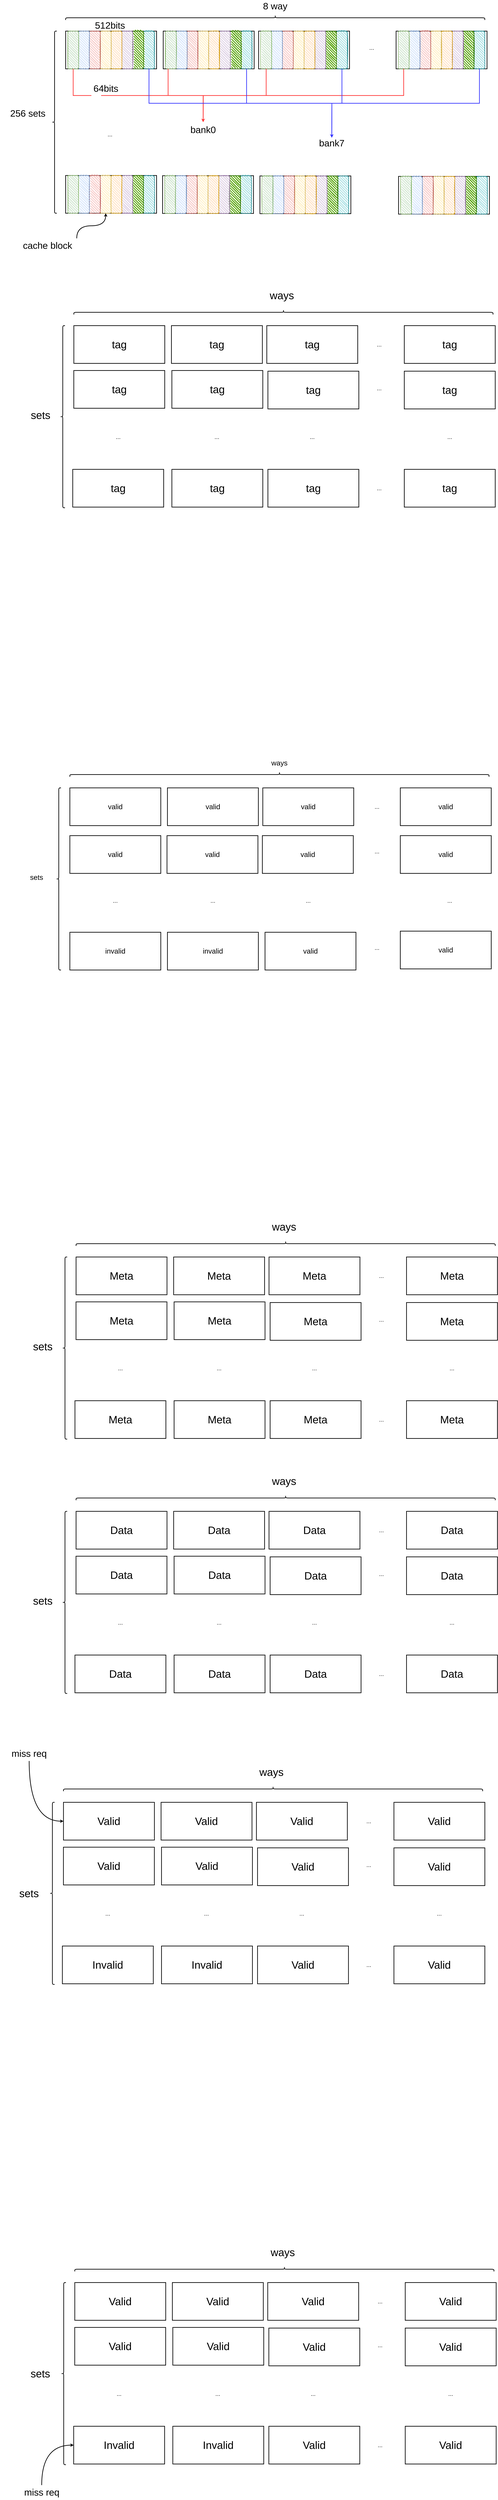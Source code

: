 <mxfile version="20.8.23" type="github">
  <diagram id="fuXRUbLeXdpRwsb8F6Av" name="第 1 页">
    <mxGraphModel dx="6487" dy="2232" grid="0" gridSize="10" guides="1" tooltips="1" connect="1" arrows="1" fold="1" page="1" pageScale="1" pageWidth="2339" pageHeight="3300" math="0" shadow="0">
      <root>
        <mxCell id="0" />
        <mxCell id="1" parent="0" />
        <mxCell id="4YGwfSdNvjNyGjVk5963-13" value="" style="group" parent="1" vertex="1" connectable="0">
          <mxGeometry x="293" y="179" width="410" height="170" as="geometry" />
        </mxCell>
        <mxCell id="4YGwfSdNvjNyGjVk5963-2" value="" style="rounded=0;whiteSpace=wrap;html=1;strokeWidth=3;" parent="4YGwfSdNvjNyGjVk5963-13" vertex="1">
          <mxGeometry width="410" height="170" as="geometry" />
        </mxCell>
        <mxCell id="4YGwfSdNvjNyGjVk5963-4" value="" style="rounded=1;whiteSpace=wrap;html=1;strokeWidth=2;fillWeight=4;hachureGap=8;hachureAngle=45;fillColor=#b0e3e6;sketch=1;strokeColor=#0e8088;" parent="4YGwfSdNvjNyGjVk5963-13" vertex="1">
          <mxGeometry x="351.429" width="48.81" height="170" as="geometry" />
        </mxCell>
        <mxCell id="4YGwfSdNvjNyGjVk5963-5" value="" style="rounded=1;whiteSpace=wrap;html=1;strokeWidth=2;fillWeight=4;hachureGap=8;hachureAngle=45;fillColor=#60a917;sketch=1;fontColor=#ffffff;strokeColor=#2D7600;" parent="4YGwfSdNvjNyGjVk5963-13" vertex="1">
          <mxGeometry x="302.619" width="48.81" height="170" as="geometry" />
        </mxCell>
        <mxCell id="4YGwfSdNvjNyGjVk5963-6" value="" style="rounded=1;whiteSpace=wrap;html=1;strokeWidth=2;fillWeight=4;hachureGap=8;hachureAngle=45;fillColor=#e1d5e7;sketch=1;strokeColor=#9673a6;" parent="4YGwfSdNvjNyGjVk5963-13" vertex="1">
          <mxGeometry x="253.81" width="48.81" height="170" as="geometry" />
        </mxCell>
        <mxCell id="4YGwfSdNvjNyGjVk5963-7" value="" style="rounded=1;whiteSpace=wrap;html=1;strokeWidth=2;fillWeight=4;hachureGap=8;hachureAngle=45;fillColor=#ffe6cc;sketch=1;strokeColor=#d79b00;" parent="4YGwfSdNvjNyGjVk5963-13" vertex="1">
          <mxGeometry x="205" width="48.81" height="170" as="geometry" />
        </mxCell>
        <mxCell id="4YGwfSdNvjNyGjVk5963-9" value="" style="rounded=1;whiteSpace=wrap;html=1;strokeWidth=2;fillWeight=4;hachureGap=8;hachureAngle=45;fillColor=#fff2cc;sketch=1;strokeColor=#d6b656;" parent="4YGwfSdNvjNyGjVk5963-13" vertex="1">
          <mxGeometry x="156.19" width="48.81" height="170" as="geometry" />
        </mxCell>
        <mxCell id="4YGwfSdNvjNyGjVk5963-10" value="" style="rounded=1;whiteSpace=wrap;html=1;strokeWidth=2;fillWeight=4;hachureGap=8;hachureAngle=45;fillColor=#f8cecc;sketch=1;strokeColor=#b85450;" parent="4YGwfSdNvjNyGjVk5963-13" vertex="1">
          <mxGeometry x="107.381" width="48.81" height="170" as="geometry" />
        </mxCell>
        <mxCell id="4YGwfSdNvjNyGjVk5963-11" value="" style="rounded=1;whiteSpace=wrap;html=1;strokeWidth=2;fillWeight=4;hachureGap=8;hachureAngle=45;fillColor=#dae8fc;sketch=1;strokeColor=#6c8ebf;" parent="4YGwfSdNvjNyGjVk5963-13" vertex="1">
          <mxGeometry x="58.571" width="48.81" height="170" as="geometry" />
        </mxCell>
        <mxCell id="4YGwfSdNvjNyGjVk5963-12" value="" style="rounded=1;whiteSpace=wrap;html=1;strokeWidth=2;fillWeight=4;hachureGap=8;hachureAngle=45;fillColor=#d5e8d4;sketch=1;strokeColor=#82b366;" parent="4YGwfSdNvjNyGjVk5963-13" vertex="1">
          <mxGeometry x="9.762" width="48.81" height="170" as="geometry" />
        </mxCell>
        <mxCell id="4YGwfSdNvjNyGjVk5963-14" value="" style="group" parent="1" vertex="1" connectable="0">
          <mxGeometry x="733" y="179" width="410" height="170" as="geometry" />
        </mxCell>
        <mxCell id="4YGwfSdNvjNyGjVk5963-15" value="" style="rounded=0;whiteSpace=wrap;html=1;strokeWidth=3;" parent="4YGwfSdNvjNyGjVk5963-14" vertex="1">
          <mxGeometry width="410" height="170" as="geometry" />
        </mxCell>
        <mxCell id="4YGwfSdNvjNyGjVk5963-16" value="" style="rounded=1;whiteSpace=wrap;html=1;strokeWidth=2;fillWeight=4;hachureGap=8;hachureAngle=45;fillColor=#b0e3e6;sketch=1;strokeColor=#0e8088;" parent="4YGwfSdNvjNyGjVk5963-14" vertex="1">
          <mxGeometry x="351.429" width="48.81" height="170" as="geometry" />
        </mxCell>
        <mxCell id="4YGwfSdNvjNyGjVk5963-17" value="" style="rounded=1;whiteSpace=wrap;html=1;strokeWidth=2;fillWeight=4;hachureGap=8;hachureAngle=45;fillColor=#60a917;sketch=1;fontColor=#ffffff;strokeColor=#2D7600;" parent="4YGwfSdNvjNyGjVk5963-14" vertex="1">
          <mxGeometry x="302.619" width="48.81" height="170" as="geometry" />
        </mxCell>
        <mxCell id="4YGwfSdNvjNyGjVk5963-18" value="" style="rounded=1;whiteSpace=wrap;html=1;strokeWidth=2;fillWeight=4;hachureGap=8;hachureAngle=45;fillColor=#e1d5e7;sketch=1;strokeColor=#9673a6;" parent="4YGwfSdNvjNyGjVk5963-14" vertex="1">
          <mxGeometry x="253.81" width="48.81" height="170" as="geometry" />
        </mxCell>
        <mxCell id="4YGwfSdNvjNyGjVk5963-19" value="" style="rounded=1;whiteSpace=wrap;html=1;strokeWidth=2;fillWeight=4;hachureGap=8;hachureAngle=45;fillColor=#ffe6cc;sketch=1;strokeColor=#d79b00;" parent="4YGwfSdNvjNyGjVk5963-14" vertex="1">
          <mxGeometry x="205" width="48.81" height="170" as="geometry" />
        </mxCell>
        <mxCell id="4YGwfSdNvjNyGjVk5963-20" value="" style="rounded=1;whiteSpace=wrap;html=1;strokeWidth=2;fillWeight=4;hachureGap=8;hachureAngle=45;fillColor=#fff2cc;sketch=1;strokeColor=#d6b656;" parent="4YGwfSdNvjNyGjVk5963-14" vertex="1">
          <mxGeometry x="156.19" width="48.81" height="170" as="geometry" />
        </mxCell>
        <mxCell id="4YGwfSdNvjNyGjVk5963-21" value="" style="rounded=1;whiteSpace=wrap;html=1;strokeWidth=2;fillWeight=4;hachureGap=8;hachureAngle=45;fillColor=#f8cecc;sketch=1;strokeColor=#b85450;" parent="4YGwfSdNvjNyGjVk5963-14" vertex="1">
          <mxGeometry x="107.381" width="48.81" height="170" as="geometry" />
        </mxCell>
        <mxCell id="4YGwfSdNvjNyGjVk5963-22" value="" style="rounded=1;whiteSpace=wrap;html=1;strokeWidth=2;fillWeight=4;hachureGap=8;hachureAngle=45;fillColor=#dae8fc;sketch=1;strokeColor=#6c8ebf;" parent="4YGwfSdNvjNyGjVk5963-14" vertex="1">
          <mxGeometry x="58.571" width="48.81" height="170" as="geometry" />
        </mxCell>
        <mxCell id="4YGwfSdNvjNyGjVk5963-23" value="" style="rounded=1;whiteSpace=wrap;html=1;strokeWidth=2;fillWeight=4;hachureGap=8;hachureAngle=45;fillColor=#d5e8d4;sketch=1;strokeColor=#82b366;" parent="4YGwfSdNvjNyGjVk5963-14" vertex="1">
          <mxGeometry x="9.762" width="48.81" height="170" as="geometry" />
        </mxCell>
        <mxCell id="4YGwfSdNvjNyGjVk5963-24" value="" style="group" parent="1" vertex="1" connectable="0">
          <mxGeometry x="1163" y="179" width="410" height="170" as="geometry" />
        </mxCell>
        <mxCell id="4YGwfSdNvjNyGjVk5963-25" value="" style="rounded=0;whiteSpace=wrap;html=1;strokeWidth=3;" parent="4YGwfSdNvjNyGjVk5963-24" vertex="1">
          <mxGeometry width="410" height="170" as="geometry" />
        </mxCell>
        <mxCell id="4YGwfSdNvjNyGjVk5963-26" value="" style="rounded=1;whiteSpace=wrap;html=1;strokeWidth=2;fillWeight=4;hachureGap=8;hachureAngle=45;fillColor=#b0e3e6;sketch=1;strokeColor=#0e8088;" parent="4YGwfSdNvjNyGjVk5963-24" vertex="1">
          <mxGeometry x="351.429" width="48.81" height="170" as="geometry" />
        </mxCell>
        <mxCell id="4YGwfSdNvjNyGjVk5963-27" value="" style="rounded=1;whiteSpace=wrap;html=1;strokeWidth=2;fillWeight=4;hachureGap=8;hachureAngle=45;fillColor=#60a917;sketch=1;fontColor=#ffffff;strokeColor=#2D7600;" parent="4YGwfSdNvjNyGjVk5963-24" vertex="1">
          <mxGeometry x="302.619" width="48.81" height="170" as="geometry" />
        </mxCell>
        <mxCell id="4YGwfSdNvjNyGjVk5963-28" value="" style="rounded=1;whiteSpace=wrap;html=1;strokeWidth=2;fillWeight=4;hachureGap=8;hachureAngle=45;fillColor=#e1d5e7;sketch=1;strokeColor=#9673a6;" parent="4YGwfSdNvjNyGjVk5963-24" vertex="1">
          <mxGeometry x="253.81" width="48.81" height="170" as="geometry" />
        </mxCell>
        <mxCell id="4YGwfSdNvjNyGjVk5963-29" value="" style="rounded=1;whiteSpace=wrap;html=1;strokeWidth=2;fillWeight=4;hachureGap=8;hachureAngle=45;fillColor=#ffe6cc;sketch=1;strokeColor=#d79b00;" parent="4YGwfSdNvjNyGjVk5963-24" vertex="1">
          <mxGeometry x="205" width="48.81" height="170" as="geometry" />
        </mxCell>
        <mxCell id="4YGwfSdNvjNyGjVk5963-30" value="" style="rounded=1;whiteSpace=wrap;html=1;strokeWidth=2;fillWeight=4;hachureGap=8;hachureAngle=45;fillColor=#fff2cc;sketch=1;strokeColor=#d6b656;" parent="4YGwfSdNvjNyGjVk5963-24" vertex="1">
          <mxGeometry x="156.19" width="48.81" height="170" as="geometry" />
        </mxCell>
        <mxCell id="4YGwfSdNvjNyGjVk5963-31" value="" style="rounded=1;whiteSpace=wrap;html=1;strokeWidth=2;fillWeight=4;hachureGap=8;hachureAngle=45;fillColor=#f8cecc;sketch=1;strokeColor=#b85450;" parent="4YGwfSdNvjNyGjVk5963-24" vertex="1">
          <mxGeometry x="107.381" width="48.81" height="170" as="geometry" />
        </mxCell>
        <mxCell id="4YGwfSdNvjNyGjVk5963-32" value="" style="rounded=1;whiteSpace=wrap;html=1;strokeWidth=2;fillWeight=4;hachureGap=8;hachureAngle=45;fillColor=#dae8fc;sketch=1;strokeColor=#6c8ebf;" parent="4YGwfSdNvjNyGjVk5963-24" vertex="1">
          <mxGeometry x="58.571" width="48.81" height="170" as="geometry" />
        </mxCell>
        <mxCell id="4YGwfSdNvjNyGjVk5963-33" value="" style="rounded=1;whiteSpace=wrap;html=1;strokeWidth=2;fillWeight=4;hachureGap=8;hachureAngle=45;fillColor=#d5e8d4;sketch=1;strokeColor=#82b366;" parent="4YGwfSdNvjNyGjVk5963-24" vertex="1">
          <mxGeometry x="9.762" width="48.81" height="170" as="geometry" />
        </mxCell>
        <mxCell id="4YGwfSdNvjNyGjVk5963-34" value="&lt;font style=&quot;font-size: 26px;&quot;&gt;...&lt;/font&gt;" style="text;html=1;strokeColor=none;fillColor=none;align=center;verticalAlign=middle;whiteSpace=wrap;rounded=0;strokeWidth=3;" parent="1" vertex="1">
          <mxGeometry x="1643" y="239" width="60" height="30" as="geometry" />
        </mxCell>
        <mxCell id="4YGwfSdNvjNyGjVk5963-35" value="" style="group" parent="1" vertex="1" connectable="0">
          <mxGeometry x="1783" y="179" width="410" height="170" as="geometry" />
        </mxCell>
        <mxCell id="4YGwfSdNvjNyGjVk5963-36" value="" style="rounded=0;whiteSpace=wrap;html=1;strokeWidth=3;" parent="4YGwfSdNvjNyGjVk5963-35" vertex="1">
          <mxGeometry width="410" height="170" as="geometry" />
        </mxCell>
        <mxCell id="4YGwfSdNvjNyGjVk5963-37" value="" style="rounded=1;whiteSpace=wrap;html=1;strokeWidth=2;fillWeight=4;hachureGap=8;hachureAngle=45;fillColor=#b0e3e6;sketch=1;strokeColor=#0e8088;" parent="4YGwfSdNvjNyGjVk5963-35" vertex="1">
          <mxGeometry x="351.429" width="48.81" height="170" as="geometry" />
        </mxCell>
        <mxCell id="4YGwfSdNvjNyGjVk5963-38" value="" style="rounded=1;whiteSpace=wrap;html=1;strokeWidth=2;fillWeight=4;hachureGap=8;hachureAngle=45;fillColor=#60a917;sketch=1;fontColor=#ffffff;strokeColor=#2D7600;" parent="4YGwfSdNvjNyGjVk5963-35" vertex="1">
          <mxGeometry x="302.619" width="48.81" height="170" as="geometry" />
        </mxCell>
        <mxCell id="4YGwfSdNvjNyGjVk5963-39" value="" style="rounded=1;whiteSpace=wrap;html=1;strokeWidth=2;fillWeight=4;hachureGap=8;hachureAngle=45;fillColor=#e1d5e7;sketch=1;strokeColor=#9673a6;" parent="4YGwfSdNvjNyGjVk5963-35" vertex="1">
          <mxGeometry x="253.81" width="48.81" height="170" as="geometry" />
        </mxCell>
        <mxCell id="4YGwfSdNvjNyGjVk5963-40" value="" style="rounded=1;whiteSpace=wrap;html=1;strokeWidth=2;fillWeight=4;hachureGap=8;hachureAngle=45;fillColor=#ffe6cc;sketch=1;strokeColor=#d79b00;" parent="4YGwfSdNvjNyGjVk5963-35" vertex="1">
          <mxGeometry x="205" width="48.81" height="170" as="geometry" />
        </mxCell>
        <mxCell id="4YGwfSdNvjNyGjVk5963-41" value="" style="rounded=1;whiteSpace=wrap;html=1;strokeWidth=2;fillWeight=4;hachureGap=8;hachureAngle=45;fillColor=#fff2cc;sketch=1;strokeColor=#d6b656;" parent="4YGwfSdNvjNyGjVk5963-35" vertex="1">
          <mxGeometry x="156.19" width="48.81" height="170" as="geometry" />
        </mxCell>
        <mxCell id="4YGwfSdNvjNyGjVk5963-42" value="" style="rounded=1;whiteSpace=wrap;html=1;strokeWidth=2;fillWeight=4;hachureGap=8;hachureAngle=45;fillColor=#f8cecc;sketch=1;strokeColor=#b85450;" parent="4YGwfSdNvjNyGjVk5963-35" vertex="1">
          <mxGeometry x="107.381" width="48.81" height="170" as="geometry" />
        </mxCell>
        <mxCell id="4YGwfSdNvjNyGjVk5963-43" value="" style="rounded=1;whiteSpace=wrap;html=1;strokeWidth=2;fillWeight=4;hachureGap=8;hachureAngle=45;fillColor=#dae8fc;sketch=1;strokeColor=#6c8ebf;" parent="4YGwfSdNvjNyGjVk5963-35" vertex="1">
          <mxGeometry x="58.571" width="48.81" height="170" as="geometry" />
        </mxCell>
        <mxCell id="4YGwfSdNvjNyGjVk5963-44" value="" style="rounded=1;whiteSpace=wrap;html=1;strokeWidth=2;fillWeight=4;hachureGap=8;hachureAngle=45;fillColor=#d5e8d4;sketch=1;strokeColor=#82b366;" parent="4YGwfSdNvjNyGjVk5963-35" vertex="1">
          <mxGeometry x="9.762" width="48.81" height="170" as="geometry" />
        </mxCell>
        <mxCell id="4YGwfSdNvjNyGjVk5963-45" value="" style="group" parent="1" vertex="1" connectable="0">
          <mxGeometry x="293" y="829" width="410" height="170" as="geometry" />
        </mxCell>
        <mxCell id="4YGwfSdNvjNyGjVk5963-46" value="" style="rounded=0;whiteSpace=wrap;html=1;strokeWidth=3;" parent="4YGwfSdNvjNyGjVk5963-45" vertex="1">
          <mxGeometry width="410" height="170" as="geometry" />
        </mxCell>
        <mxCell id="4YGwfSdNvjNyGjVk5963-47" value="" style="rounded=1;whiteSpace=wrap;html=1;strokeWidth=2;fillWeight=4;hachureGap=8;hachureAngle=45;fillColor=#b0e3e6;sketch=1;strokeColor=#0e8088;" parent="4YGwfSdNvjNyGjVk5963-45" vertex="1">
          <mxGeometry x="351.429" width="48.81" height="170" as="geometry" />
        </mxCell>
        <mxCell id="4YGwfSdNvjNyGjVk5963-48" value="" style="rounded=1;whiteSpace=wrap;html=1;strokeWidth=2;fillWeight=4;hachureGap=8;hachureAngle=45;fillColor=#60a917;sketch=1;fontColor=#ffffff;strokeColor=#2D7600;" parent="4YGwfSdNvjNyGjVk5963-45" vertex="1">
          <mxGeometry x="302.619" width="48.81" height="170" as="geometry" />
        </mxCell>
        <mxCell id="4YGwfSdNvjNyGjVk5963-49" value="" style="rounded=1;whiteSpace=wrap;html=1;strokeWidth=2;fillWeight=4;hachureGap=8;hachureAngle=45;fillColor=#e1d5e7;sketch=1;strokeColor=#9673a6;" parent="4YGwfSdNvjNyGjVk5963-45" vertex="1">
          <mxGeometry x="253.81" width="48.81" height="170" as="geometry" />
        </mxCell>
        <mxCell id="4YGwfSdNvjNyGjVk5963-50" value="" style="rounded=1;whiteSpace=wrap;html=1;strokeWidth=2;fillWeight=4;hachureGap=8;hachureAngle=45;fillColor=#ffe6cc;sketch=1;strokeColor=#d79b00;" parent="4YGwfSdNvjNyGjVk5963-45" vertex="1">
          <mxGeometry x="205" width="48.81" height="170" as="geometry" />
        </mxCell>
        <mxCell id="4YGwfSdNvjNyGjVk5963-51" value="" style="rounded=1;whiteSpace=wrap;html=1;strokeWidth=2;fillWeight=4;hachureGap=8;hachureAngle=45;fillColor=#fff2cc;sketch=1;strokeColor=#d6b656;" parent="4YGwfSdNvjNyGjVk5963-45" vertex="1">
          <mxGeometry x="156.19" width="48.81" height="170" as="geometry" />
        </mxCell>
        <mxCell id="4YGwfSdNvjNyGjVk5963-52" value="" style="rounded=1;whiteSpace=wrap;html=1;strokeWidth=2;fillWeight=4;hachureGap=8;hachureAngle=45;fillColor=#f8cecc;sketch=1;strokeColor=#b85450;" parent="4YGwfSdNvjNyGjVk5963-45" vertex="1">
          <mxGeometry x="107.381" width="48.81" height="170" as="geometry" />
        </mxCell>
        <mxCell id="4YGwfSdNvjNyGjVk5963-53" value="" style="rounded=1;whiteSpace=wrap;html=1;strokeWidth=2;fillWeight=4;hachureGap=8;hachureAngle=45;fillColor=#dae8fc;sketch=1;strokeColor=#6c8ebf;" parent="4YGwfSdNvjNyGjVk5963-45" vertex="1">
          <mxGeometry x="58.571" width="48.81" height="170" as="geometry" />
        </mxCell>
        <mxCell id="4YGwfSdNvjNyGjVk5963-54" value="" style="rounded=1;whiteSpace=wrap;html=1;strokeWidth=2;fillWeight=4;hachureGap=8;hachureAngle=45;fillColor=#d5e8d4;sketch=1;strokeColor=#82b366;" parent="4YGwfSdNvjNyGjVk5963-45" vertex="1">
          <mxGeometry x="9.762" width="48.81" height="170" as="geometry" />
        </mxCell>
        <mxCell id="4YGwfSdNvjNyGjVk5963-55" value="&lt;font style=&quot;font-size: 26px;&quot;&gt;...&lt;/font&gt;" style="text;html=1;strokeColor=none;fillColor=none;align=center;verticalAlign=middle;whiteSpace=wrap;rounded=0;strokeWidth=3;" parent="1" vertex="1">
          <mxGeometry x="463" y="629" width="60" height="30" as="geometry" />
        </mxCell>
        <mxCell id="4YGwfSdNvjNyGjVk5963-56" style="edgeStyle=orthogonalEdgeStyle;rounded=0;orthogonalLoop=1;jettySize=auto;html=1;exitX=0.5;exitY=1;exitDx=0;exitDy=0;fontSize=26;startArrow=none;strokeColor=#FF3333;strokeWidth=3;" parent="1" source="4YGwfSdNvjNyGjVk5963-64" edge="1">
          <mxGeometry relative="1" as="geometry">
            <mxPoint x="913" y="589" as="targetPoint" />
            <Array as="points">
              <mxPoint x="453" y="469" />
              <mxPoint x="913" y="469" />
            </Array>
          </mxGeometry>
        </mxCell>
        <mxCell id="4YGwfSdNvjNyGjVk5963-57" style="edgeStyle=orthogonalEdgeStyle;rounded=0;orthogonalLoop=1;jettySize=auto;html=1;exitX=0.25;exitY=1;exitDx=0;exitDy=0;fontSize=26;strokeColor=#FF3333;strokeWidth=3;" parent="1" source="4YGwfSdNvjNyGjVk5963-23" edge="1">
          <mxGeometry relative="1" as="geometry">
            <mxPoint x="913" y="589" as="targetPoint" />
          </mxGeometry>
        </mxCell>
        <mxCell id="4YGwfSdNvjNyGjVk5963-58" style="edgeStyle=orthogonalEdgeStyle;rounded=0;orthogonalLoop=1;jettySize=auto;html=1;exitX=0.5;exitY=1;exitDx=0;exitDy=0;fontSize=26;strokeColor=#FF3333;strokeWidth=3;" parent="1" source="4YGwfSdNvjNyGjVk5963-33" edge="1">
          <mxGeometry relative="1" as="geometry">
            <mxPoint x="913" y="589" as="targetPoint" />
          </mxGeometry>
        </mxCell>
        <mxCell id="4YGwfSdNvjNyGjVk5963-59" style="edgeStyle=orthogonalEdgeStyle;rounded=0;orthogonalLoop=1;jettySize=auto;html=1;exitX=0.5;exitY=1;exitDx=0;exitDy=0;fontSize=26;strokeColor=#FF3333;strokeWidth=3;" parent="1" source="4YGwfSdNvjNyGjVk5963-44" edge="1">
          <mxGeometry relative="1" as="geometry">
            <mxPoint x="913" y="589" as="targetPoint" />
          </mxGeometry>
        </mxCell>
        <mxCell id="4YGwfSdNvjNyGjVk5963-61" value="&lt;font style=&quot;font-size: 42px;&quot;&gt;bank0&lt;/font&gt;" style="text;html=1;strokeColor=none;fillColor=none;align=center;verticalAlign=middle;whiteSpace=wrap;rounded=0;strokeWidth=3;" parent="1" vertex="1">
          <mxGeometry x="883" y="609" width="60" height="30" as="geometry" />
        </mxCell>
        <mxCell id="4YGwfSdNvjNyGjVk5963-62" value="&lt;font style=&quot;font-size: 42px;&quot;&gt;512bits&lt;/font&gt;" style="text;html=1;strokeColor=none;fillColor=none;align=center;verticalAlign=middle;whiteSpace=wrap;rounded=0;strokeWidth=3;fontSize=26;" parent="1" vertex="1">
          <mxGeometry x="463" y="139" width="60" height="30" as="geometry" />
        </mxCell>
        <mxCell id="4YGwfSdNvjNyGjVk5963-64" value="&lt;font style=&quot;font-size: 42px;&quot;&gt;64bits&lt;/font&gt;" style="text;html=1;align=center;verticalAlign=middle;resizable=0;points=[];autosize=1;strokeColor=none;fillColor=none;fontSize=26;" parent="1" vertex="1">
          <mxGeometry x="409" y="407" width="130" height="62" as="geometry" />
        </mxCell>
        <mxCell id="4YGwfSdNvjNyGjVk5963-66" value="" style="edgeStyle=orthogonalEdgeStyle;rounded=0;orthogonalLoop=1;jettySize=auto;html=1;exitX=0.5;exitY=1;exitDx=0;exitDy=0;fontSize=26;endArrow=none;strokeColor=#FF3333;" parent="1" source="4YGwfSdNvjNyGjVk5963-12" target="4YGwfSdNvjNyGjVk5963-64" edge="1">
          <mxGeometry relative="1" as="geometry">
            <mxPoint x="913" y="589" as="targetPoint" />
            <mxPoint x="327.167" y="349.0" as="sourcePoint" />
            <Array as="points">
              <mxPoint x="327" y="469" />
            </Array>
          </mxGeometry>
        </mxCell>
        <mxCell id="4YGwfSdNvjNyGjVk5963-67" value="" style="shape=curlyBracket;whiteSpace=wrap;html=1;rounded=1;strokeWidth=3;fontSize=26;" parent="1" vertex="1">
          <mxGeometry x="233" y="179" width="20" height="820" as="geometry" />
        </mxCell>
        <mxCell id="4YGwfSdNvjNyGjVk5963-68" value="&lt;font style=&quot;font-size: 42px;&quot;&gt;256 sets&lt;/font&gt;" style="text;html=1;strokeColor=none;fillColor=none;align=center;verticalAlign=middle;whiteSpace=wrap;rounded=0;strokeWidth=3;fontSize=26;" parent="1" vertex="1">
          <mxGeometry x="8" y="517" width="229" height="66" as="geometry" />
        </mxCell>
        <mxCell id="4YGwfSdNvjNyGjVk5963-69" value="" style="shape=curlyBracket;whiteSpace=wrap;html=1;rounded=1;strokeWidth=3;fontSize=26;rotation=90;" parent="1" vertex="1">
          <mxGeometry x="1228" y="-826" width="20" height="1890" as="geometry" />
        </mxCell>
        <mxCell id="4YGwfSdNvjNyGjVk5963-70" value="&lt;font style=&quot;font-size: 42px;&quot;&gt;8 way&lt;/font&gt;" style="text;html=1;strokeColor=none;fillColor=none;align=center;verticalAlign=middle;whiteSpace=wrap;rounded=0;strokeWidth=3;fontSize=26;" parent="1" vertex="1">
          <mxGeometry x="1158" y="39" width="160" height="55" as="geometry" />
        </mxCell>
        <mxCell id="4YGwfSdNvjNyGjVk5963-72" style="edgeStyle=orthogonalEdgeStyle;rounded=0;orthogonalLoop=1;jettySize=auto;html=1;exitX=1;exitY=0;exitDx=0;exitDy=0;entryX=0.5;entryY=1;entryDx=0;entryDy=0;fontSize=26;curved=1;strokeWidth=3;" parent="1" source="4YGwfSdNvjNyGjVk5963-71" target="4YGwfSdNvjNyGjVk5963-51" edge="1">
          <mxGeometry relative="1" as="geometry" />
        </mxCell>
        <mxCell id="4YGwfSdNvjNyGjVk5963-71" value="&lt;font style=&quot;font-size: 42px;&quot;&gt;cache block&lt;/font&gt;" style="text;html=1;strokeColor=none;fillColor=none;align=center;verticalAlign=middle;whiteSpace=wrap;rounded=0;strokeWidth=3;fontSize=26;" parent="1" vertex="1">
          <mxGeometry x="80" y="1112" width="263" height="66" as="geometry" />
        </mxCell>
        <mxCell id="4YGwfSdNvjNyGjVk5963-73" style="rounded=0;orthogonalLoop=1;jettySize=auto;html=1;exitX=0.5;exitY=1;exitDx=0;exitDy=0;fontSize=26;edgeStyle=orthogonalEdgeStyle;strokeColor=#3333FF;strokeWidth=3;" parent="1" source="4YGwfSdNvjNyGjVk5963-4" edge="1">
          <mxGeometry relative="1" as="geometry">
            <mxPoint x="1493" y="659" as="targetPoint" />
          </mxGeometry>
        </mxCell>
        <mxCell id="4YGwfSdNvjNyGjVk5963-74" style="edgeStyle=orthogonalEdgeStyle;rounded=0;orthogonalLoop=1;jettySize=auto;html=1;exitX=0.5;exitY=1;exitDx=0;exitDy=0;fontSize=26;strokeColor=#3333FF;strokeWidth=3;" parent="1" source="4YGwfSdNvjNyGjVk5963-16" edge="1">
          <mxGeometry relative="1" as="geometry">
            <mxPoint x="1493" y="659" as="targetPoint" />
          </mxGeometry>
        </mxCell>
        <mxCell id="4YGwfSdNvjNyGjVk5963-75" style="edgeStyle=orthogonalEdgeStyle;rounded=0;orthogonalLoop=1;jettySize=auto;html=1;exitX=0.5;exitY=1;exitDx=0;exitDy=0;fontSize=26;strokeColor=#3333FF;strokeWidth=3;" parent="1" source="4YGwfSdNvjNyGjVk5963-26" edge="1">
          <mxGeometry relative="1" as="geometry">
            <mxPoint x="1493" y="659" as="targetPoint" />
          </mxGeometry>
        </mxCell>
        <mxCell id="4YGwfSdNvjNyGjVk5963-76" style="edgeStyle=orthogonalEdgeStyle;rounded=0;orthogonalLoop=1;jettySize=auto;html=1;exitX=0.5;exitY=1;exitDx=0;exitDy=0;fontSize=26;strokeColor=#3333FF;strokeWidth=3;" parent="1" source="4YGwfSdNvjNyGjVk5963-37" edge="1">
          <mxGeometry relative="1" as="geometry">
            <mxPoint x="1493" y="659" as="targetPoint" />
          </mxGeometry>
        </mxCell>
        <mxCell id="4YGwfSdNvjNyGjVk5963-77" value="&lt;font style=&quot;font-size: 42px;&quot;&gt;bank7&lt;/font&gt;" style="text;html=1;strokeColor=none;fillColor=none;align=center;verticalAlign=middle;whiteSpace=wrap;rounded=0;strokeWidth=3;" parent="1" vertex="1">
          <mxGeometry x="1463" y="669" width="60" height="30" as="geometry" />
        </mxCell>
        <mxCell id="_Xy94hhFwid7vifyO8l3-1" value="" style="group" vertex="1" connectable="0" parent="1">
          <mxGeometry x="330" y="1505" width="410" height="170" as="geometry" />
        </mxCell>
        <mxCell id="_Xy94hhFwid7vifyO8l3-2" value="&lt;font style=&quot;font-size: 48px;&quot;&gt;tag&lt;/font&gt;" style="rounded=0;whiteSpace=wrap;html=1;strokeWidth=3;" vertex="1" parent="_Xy94hhFwid7vifyO8l3-1">
          <mxGeometry width="410" height="170" as="geometry" />
        </mxCell>
        <mxCell id="_Xy94hhFwid7vifyO8l3-11" value="" style="group" vertex="1" connectable="0" parent="1">
          <mxGeometry x="770" y="1505" width="410" height="170" as="geometry" />
        </mxCell>
        <mxCell id="_Xy94hhFwid7vifyO8l3-12" value="&lt;font style=&quot;font-size: 48px;&quot;&gt;tag&lt;/font&gt;" style="rounded=0;whiteSpace=wrap;html=1;strokeWidth=3;" vertex="1" parent="_Xy94hhFwid7vifyO8l3-11">
          <mxGeometry width="410" height="170" as="geometry" />
        </mxCell>
        <mxCell id="_Xy94hhFwid7vifyO8l3-21" value="" style="group;fillColor=#D5E8D4;strokeColor=#82b366;" vertex="1" connectable="0" parent="1">
          <mxGeometry x="1200" y="1505" width="410" height="170" as="geometry" />
        </mxCell>
        <mxCell id="_Xy94hhFwid7vifyO8l3-22" value="&lt;font style=&quot;font-size: 48px;&quot;&gt;tag&lt;/font&gt;" style="rounded=0;whiteSpace=wrap;html=1;strokeWidth=3;" vertex="1" parent="_Xy94hhFwid7vifyO8l3-21">
          <mxGeometry width="410" height="170" as="geometry" />
        </mxCell>
        <mxCell id="_Xy94hhFwid7vifyO8l3-32" value="" style="group" vertex="1" connectable="0" parent="1">
          <mxGeometry x="1820" y="1505" width="410" height="170" as="geometry" />
        </mxCell>
        <mxCell id="_Xy94hhFwid7vifyO8l3-33" value="&lt;font style=&quot;font-size: 48px;&quot;&gt;tag&lt;/font&gt;" style="rounded=0;whiteSpace=wrap;html=1;strokeWidth=3;" vertex="1" parent="_Xy94hhFwid7vifyO8l3-32">
          <mxGeometry width="410" height="170" as="geometry" />
        </mxCell>
        <mxCell id="_Xy94hhFwid7vifyO8l3-61" value="" style="shape=curlyBracket;whiteSpace=wrap;html=1;rounded=1;strokeWidth=3;fontSize=26;" vertex="1" parent="1">
          <mxGeometry x="270" y="1505" width="20" height="820" as="geometry" />
        </mxCell>
        <mxCell id="_Xy94hhFwid7vifyO8l3-62" value="&lt;font style=&quot;font-size: 48px;&quot;&gt;sets&lt;/font&gt;" style="text;html=1;strokeColor=none;fillColor=none;align=center;verticalAlign=middle;whiteSpace=wrap;rounded=0;strokeWidth=3;fontSize=26;" vertex="1" parent="1">
          <mxGeometry x="100" y="1880" width="160" height="55" as="geometry" />
        </mxCell>
        <mxCell id="_Xy94hhFwid7vifyO8l3-63" value="" style="shape=curlyBracket;whiteSpace=wrap;html=1;rounded=1;strokeWidth=3;fontSize=26;rotation=90;" vertex="1" parent="1">
          <mxGeometry x="1265" y="500" width="20" height="1890" as="geometry" />
        </mxCell>
        <mxCell id="_Xy94hhFwid7vifyO8l3-64" value="&lt;font style=&quot;font-size: 48px;&quot;&gt;ways&lt;/font&gt;" style="text;html=1;strokeColor=none;fillColor=none;align=center;verticalAlign=middle;whiteSpace=wrap;rounded=0;strokeWidth=3;fontSize=26;" vertex="1" parent="1">
          <mxGeometry x="1188" y="1341" width="160" height="55" as="geometry" />
        </mxCell>
        <mxCell id="_Xy94hhFwid7vifyO8l3-83" value="" style="group" vertex="1" connectable="0" parent="1">
          <mxGeometry x="312" y="3586" width="410" height="170" as="geometry" />
        </mxCell>
        <mxCell id="_Xy94hhFwid7vifyO8l3-84" value="&lt;font style=&quot;font-size: 32px;&quot;&gt;valid&lt;/font&gt;" style="rounded=0;whiteSpace=wrap;html=1;strokeWidth=3;" vertex="1" parent="_Xy94hhFwid7vifyO8l3-83">
          <mxGeometry width="410" height="170" as="geometry" />
        </mxCell>
        <mxCell id="_Xy94hhFwid7vifyO8l3-85" value="" style="group" vertex="1" connectable="0" parent="1">
          <mxGeometry x="752" y="3586" width="410" height="170" as="geometry" />
        </mxCell>
        <mxCell id="_Xy94hhFwid7vifyO8l3-86" value="&lt;font style=&quot;font-size: 32px;&quot;&gt;valid&lt;/font&gt;" style="rounded=0;whiteSpace=wrap;html=1;strokeWidth=3;" vertex="1" parent="_Xy94hhFwid7vifyO8l3-85">
          <mxGeometry width="410" height="170" as="geometry" />
        </mxCell>
        <mxCell id="_Xy94hhFwid7vifyO8l3-87" value="" style="group;fillColor=#D5E8D4;strokeColor=#82b366;" vertex="1" connectable="0" parent="1">
          <mxGeometry x="1182" y="3586" width="410" height="170" as="geometry" />
        </mxCell>
        <mxCell id="_Xy94hhFwid7vifyO8l3-88" value="&lt;font style=&quot;font-size: 32px;&quot;&gt;valid&lt;/font&gt;" style="rounded=0;whiteSpace=wrap;html=1;strokeWidth=3;" vertex="1" parent="_Xy94hhFwid7vifyO8l3-87">
          <mxGeometry width="410" height="170" as="geometry" />
        </mxCell>
        <mxCell id="_Xy94hhFwid7vifyO8l3-89" value="" style="group" vertex="1" connectable="0" parent="1">
          <mxGeometry x="1802" y="3586" width="410" height="170" as="geometry" />
        </mxCell>
        <mxCell id="_Xy94hhFwid7vifyO8l3-90" value="&lt;font style=&quot;font-size: 32px;&quot;&gt;valid&lt;/font&gt;" style="rounded=0;whiteSpace=wrap;html=1;strokeWidth=3;" vertex="1" parent="_Xy94hhFwid7vifyO8l3-89">
          <mxGeometry width="410" height="170" as="geometry" />
        </mxCell>
        <mxCell id="_Xy94hhFwid7vifyO8l3-91" value="" style="group" vertex="1" connectable="0" parent="1">
          <mxGeometry x="312" y="4236" width="410" height="170" as="geometry" />
        </mxCell>
        <mxCell id="_Xy94hhFwid7vifyO8l3-92" value="&lt;font style=&quot;font-size: 32px;&quot;&gt;invalid&lt;/font&gt;" style="rounded=0;whiteSpace=wrap;html=1;strokeWidth=3;" vertex="1" parent="_Xy94hhFwid7vifyO8l3-91">
          <mxGeometry width="410" height="170" as="geometry" />
        </mxCell>
        <mxCell id="_Xy94hhFwid7vifyO8l3-93" value="" style="shape=curlyBracket;whiteSpace=wrap;html=1;rounded=1;strokeWidth=3;fontSize=26;" vertex="1" parent="1">
          <mxGeometry x="252" y="3586" width="20" height="820" as="geometry" />
        </mxCell>
        <mxCell id="_Xy94hhFwid7vifyO8l3-94" value="&lt;font style=&quot;font-size: 32px;&quot;&gt;sets&lt;/font&gt;" style="text;html=1;strokeColor=none;fillColor=none;align=center;verticalAlign=middle;whiteSpace=wrap;rounded=0;strokeWidth=3;fontSize=26;" vertex="1" parent="1">
          <mxGeometry x="82" y="3961" width="160" height="55" as="geometry" />
        </mxCell>
        <mxCell id="_Xy94hhFwid7vifyO8l3-95" value="" style="shape=curlyBracket;whiteSpace=wrap;html=1;rounded=1;strokeWidth=3;fontSize=26;rotation=90;" vertex="1" parent="1">
          <mxGeometry x="1247" y="2581" width="20" height="1890" as="geometry" />
        </mxCell>
        <mxCell id="_Xy94hhFwid7vifyO8l3-96" value="&lt;font style=&quot;font-size: 32px;&quot;&gt;ways&lt;/font&gt;" style="text;html=1;strokeColor=none;fillColor=none;align=center;verticalAlign=middle;whiteSpace=wrap;rounded=0;strokeWidth=3;fontSize=26;" vertex="1" parent="1">
          <mxGeometry x="1177" y="3446" width="160" height="55" as="geometry" />
        </mxCell>
        <mxCell id="_Xy94hhFwid7vifyO8l3-97" value="" style="group" vertex="1" connectable="0" parent="1">
          <mxGeometry x="752" y="4236" width="410" height="170" as="geometry" />
        </mxCell>
        <mxCell id="_Xy94hhFwid7vifyO8l3-98" value="&lt;font style=&quot;font-size: 32px;&quot;&gt;invalid&lt;/font&gt;" style="rounded=0;whiteSpace=wrap;html=1;strokeWidth=3;" vertex="1" parent="_Xy94hhFwid7vifyO8l3-97">
          <mxGeometry width="410" height="170" as="geometry" />
        </mxCell>
        <mxCell id="_Xy94hhFwid7vifyO8l3-99" value="" style="group" vertex="1" connectable="0" parent="1">
          <mxGeometry x="1192" y="4236" width="410" height="170" as="geometry" />
        </mxCell>
        <mxCell id="_Xy94hhFwid7vifyO8l3-100" value="&lt;font style=&quot;font-size: 32px;&quot;&gt;valid&lt;/font&gt;" style="rounded=0;whiteSpace=wrap;html=1;strokeWidth=3;" vertex="1" parent="_Xy94hhFwid7vifyO8l3-99">
          <mxGeometry width="410" height="170" as="geometry" />
        </mxCell>
        <mxCell id="_Xy94hhFwid7vifyO8l3-101" value="" style="group" vertex="1" connectable="0" parent="1">
          <mxGeometry x="1802" y="4231" width="410" height="170" as="geometry" />
        </mxCell>
        <mxCell id="_Xy94hhFwid7vifyO8l3-102" value="&lt;font style=&quot;font-size: 32px;&quot;&gt;valid&lt;/font&gt;" style="rounded=0;whiteSpace=wrap;html=1;strokeWidth=3;" vertex="1" parent="_Xy94hhFwid7vifyO8l3-101">
          <mxGeometry width="410" height="170" as="geometry" />
        </mxCell>
        <mxCell id="_Xy94hhFwid7vifyO8l3-104" value="&lt;font style=&quot;font-size: 26px;&quot;&gt;...&lt;/font&gt;" style="text;html=1;strokeColor=none;fillColor=none;align=center;verticalAlign=middle;whiteSpace=wrap;rounded=0;strokeWidth=3;" vertex="1" parent="1">
          <mxGeometry x="1667" y="3656" width="60" height="30" as="geometry" />
        </mxCell>
        <mxCell id="_Xy94hhFwid7vifyO8l3-105" value="&lt;font style=&quot;font-size: 32px;&quot;&gt;valid&lt;/font&gt;" style="rounded=0;whiteSpace=wrap;html=1;strokeWidth=3;" vertex="1" parent="1">
          <mxGeometry x="312" y="3801" width="410" height="170" as="geometry" />
        </mxCell>
        <mxCell id="_Xy94hhFwid7vifyO8l3-106" value="&lt;font style=&quot;font-size: 32px;&quot;&gt;valid&lt;/font&gt;" style="rounded=0;whiteSpace=wrap;html=1;strokeWidth=3;" vertex="1" parent="1">
          <mxGeometry x="750" y="3801" width="410" height="170" as="geometry" />
        </mxCell>
        <mxCell id="_Xy94hhFwid7vifyO8l3-107" value="&lt;font style=&quot;font-size: 32px;&quot;&gt;valid&lt;/font&gt;" style="rounded=0;whiteSpace=wrap;html=1;strokeWidth=3;" vertex="1" parent="1">
          <mxGeometry x="1180" y="3801" width="410" height="170" as="geometry" />
        </mxCell>
        <mxCell id="_Xy94hhFwid7vifyO8l3-108" value="&lt;font style=&quot;font-size: 32px;&quot;&gt;valid&lt;/font&gt;" style="rounded=0;whiteSpace=wrap;html=1;strokeWidth=3;" vertex="1" parent="1">
          <mxGeometry x="1802" y="3801" width="410" height="170" as="geometry" />
        </mxCell>
        <mxCell id="_Xy94hhFwid7vifyO8l3-109" value="&lt;font style=&quot;font-size: 26px;&quot;&gt;...&lt;/font&gt;" style="text;html=1;strokeColor=none;fillColor=none;align=center;verticalAlign=middle;whiteSpace=wrap;rounded=0;strokeWidth=3;" vertex="1" parent="1">
          <mxGeometry x="1667" y="3857" width="60" height="30" as="geometry" />
        </mxCell>
        <mxCell id="_Xy94hhFwid7vifyO8l3-110" value="&lt;font style=&quot;font-size: 26px;&quot;&gt;...&lt;/font&gt;" style="text;html=1;strokeColor=none;fillColor=none;align=center;verticalAlign=middle;whiteSpace=wrap;rounded=0;strokeWidth=3;" vertex="1" parent="1">
          <mxGeometry x="487" y="4079" width="60" height="30" as="geometry" />
        </mxCell>
        <mxCell id="_Xy94hhFwid7vifyO8l3-111" value="&lt;font style=&quot;font-size: 26px;&quot;&gt;...&lt;/font&gt;" style="text;html=1;strokeColor=none;fillColor=none;align=center;verticalAlign=middle;whiteSpace=wrap;rounded=0;strokeWidth=3;" vertex="1" parent="1">
          <mxGeometry x="927" y="4079" width="60" height="30" as="geometry" />
        </mxCell>
        <mxCell id="_Xy94hhFwid7vifyO8l3-112" value="&lt;font style=&quot;font-size: 26px;&quot;&gt;...&lt;/font&gt;" style="text;html=1;strokeColor=none;fillColor=none;align=center;verticalAlign=middle;whiteSpace=wrap;rounded=0;strokeWidth=3;" vertex="1" parent="1">
          <mxGeometry x="1357" y="4079" width="60" height="30" as="geometry" />
        </mxCell>
        <mxCell id="_Xy94hhFwid7vifyO8l3-113" value="&lt;font style=&quot;font-size: 26px;&quot;&gt;...&lt;/font&gt;" style="text;html=1;strokeColor=none;fillColor=none;align=center;verticalAlign=middle;whiteSpace=wrap;rounded=0;strokeWidth=3;" vertex="1" parent="1">
          <mxGeometry x="1995" y="4079" width="60" height="30" as="geometry" />
        </mxCell>
        <mxCell id="_Xy94hhFwid7vifyO8l3-114" value="&lt;font style=&quot;font-size: 26px;&quot;&gt;...&lt;/font&gt;" style="text;html=1;strokeColor=none;fillColor=none;align=center;verticalAlign=middle;whiteSpace=wrap;rounded=0;strokeWidth=3;" vertex="1" parent="1">
          <mxGeometry x="1667" y="4291" width="60" height="30" as="geometry" />
        </mxCell>
        <mxCell id="_Xy94hhFwid7vifyO8l3-115" value="" style="group" vertex="1" connectable="0" parent="1">
          <mxGeometry x="325" y="2152" width="410" height="170" as="geometry" />
        </mxCell>
        <mxCell id="_Xy94hhFwid7vifyO8l3-116" value="&lt;font style=&quot;font-size: 48px;&quot;&gt;tag&lt;/font&gt;" style="rounded=0;whiteSpace=wrap;html=1;strokeWidth=3;" vertex="1" parent="_Xy94hhFwid7vifyO8l3-115">
          <mxGeometry width="410" height="170" as="geometry" />
        </mxCell>
        <mxCell id="_Xy94hhFwid7vifyO8l3-117" value="" style="group" vertex="1" connectable="0" parent="1">
          <mxGeometry x="772" y="2152" width="410" height="170" as="geometry" />
        </mxCell>
        <mxCell id="_Xy94hhFwid7vifyO8l3-118" value="&lt;font style=&quot;font-size: 48px;&quot;&gt;tag&lt;/font&gt;" style="rounded=0;whiteSpace=wrap;html=1;strokeWidth=3;" vertex="1" parent="_Xy94hhFwid7vifyO8l3-117">
          <mxGeometry width="410" height="170" as="geometry" />
        </mxCell>
        <mxCell id="_Xy94hhFwid7vifyO8l3-119" value="" style="group;fillColor=#D5E8D4;strokeColor=#82b366;" vertex="1" connectable="0" parent="1">
          <mxGeometry x="1205" y="2152" width="410" height="170" as="geometry" />
        </mxCell>
        <mxCell id="_Xy94hhFwid7vifyO8l3-120" value="&lt;font style=&quot;font-size: 48px;&quot;&gt;tag&lt;/font&gt;" style="rounded=0;whiteSpace=wrap;html=1;strokeWidth=3;" vertex="1" parent="_Xy94hhFwid7vifyO8l3-119">
          <mxGeometry width="410" height="170" as="geometry" />
        </mxCell>
        <mxCell id="_Xy94hhFwid7vifyO8l3-121" value="" style="group" vertex="1" connectable="0" parent="1">
          <mxGeometry x="1820" y="2152" width="410" height="170" as="geometry" />
        </mxCell>
        <mxCell id="_Xy94hhFwid7vifyO8l3-122" value="&lt;font style=&quot;font-size: 48px;&quot;&gt;tag&lt;/font&gt;" style="rounded=0;whiteSpace=wrap;html=1;strokeWidth=3;" vertex="1" parent="_Xy94hhFwid7vifyO8l3-121">
          <mxGeometry width="410" height="170" as="geometry" />
        </mxCell>
        <mxCell id="_Xy94hhFwid7vifyO8l3-123" value="" style="group" vertex="1" connectable="0" parent="1">
          <mxGeometry x="329.76" y="1707" width="410" height="170" as="geometry" />
        </mxCell>
        <mxCell id="_Xy94hhFwid7vifyO8l3-124" value="&lt;font style=&quot;font-size: 48px;&quot;&gt;tag&lt;/font&gt;" style="rounded=0;whiteSpace=wrap;html=1;strokeWidth=3;" vertex="1" parent="_Xy94hhFwid7vifyO8l3-123">
          <mxGeometry width="410" height="170" as="geometry" />
        </mxCell>
        <mxCell id="_Xy94hhFwid7vifyO8l3-125" value="" style="group" vertex="1" connectable="0" parent="1">
          <mxGeometry x="772" y="1707" width="410" height="170" as="geometry" />
        </mxCell>
        <mxCell id="_Xy94hhFwid7vifyO8l3-126" value="&lt;font style=&quot;font-size: 48px;&quot;&gt;tag&lt;/font&gt;" style="rounded=0;whiteSpace=wrap;html=1;strokeWidth=3;" vertex="1" parent="_Xy94hhFwid7vifyO8l3-125">
          <mxGeometry width="410" height="170" as="geometry" />
        </mxCell>
        <mxCell id="_Xy94hhFwid7vifyO8l3-127" value="" style="group" vertex="1" connectable="0" parent="1">
          <mxGeometry x="1205" y="1710" width="410" height="170" as="geometry" />
        </mxCell>
        <mxCell id="_Xy94hhFwid7vifyO8l3-128" value="&lt;font style=&quot;font-size: 48px;&quot;&gt;tag&lt;/font&gt;" style="rounded=0;whiteSpace=wrap;html=1;strokeWidth=3;" vertex="1" parent="_Xy94hhFwid7vifyO8l3-127">
          <mxGeometry width="410" height="170" as="geometry" />
        </mxCell>
        <mxCell id="_Xy94hhFwid7vifyO8l3-129" value="" style="group" vertex="1" connectable="0" parent="1">
          <mxGeometry x="1820" y="1710" width="410" height="170" as="geometry" />
        </mxCell>
        <mxCell id="_Xy94hhFwid7vifyO8l3-130" value="&lt;font style=&quot;font-size: 48px;&quot;&gt;tag&lt;/font&gt;" style="rounded=0;whiteSpace=wrap;html=1;strokeWidth=3;" vertex="1" parent="_Xy94hhFwid7vifyO8l3-129">
          <mxGeometry width="410" height="170" as="geometry" />
        </mxCell>
        <mxCell id="_Xy94hhFwid7vifyO8l3-131" value="&lt;font style=&quot;font-size: 26px;&quot;&gt;...&lt;/font&gt;" style="text;html=1;strokeColor=none;fillColor=none;align=center;verticalAlign=middle;whiteSpace=wrap;rounded=0;strokeWidth=3;" vertex="1" parent="1">
          <mxGeometry x="1677" y="1575" width="60" height="30" as="geometry" />
        </mxCell>
        <mxCell id="_Xy94hhFwid7vifyO8l3-133" value="&lt;font style=&quot;font-size: 26px;&quot;&gt;...&lt;/font&gt;" style="text;html=1;strokeColor=none;fillColor=none;align=center;verticalAlign=middle;whiteSpace=wrap;rounded=0;strokeWidth=3;" vertex="1" parent="1">
          <mxGeometry x="1677" y="1772" width="60" height="30" as="geometry" />
        </mxCell>
        <mxCell id="_Xy94hhFwid7vifyO8l3-134" value="&lt;font style=&quot;font-size: 26px;&quot;&gt;...&lt;/font&gt;" style="text;html=1;strokeColor=none;fillColor=none;align=center;verticalAlign=middle;whiteSpace=wrap;rounded=0;strokeWidth=3;" vertex="1" parent="1">
          <mxGeometry x="500" y="1991" width="60" height="30" as="geometry" />
        </mxCell>
        <mxCell id="_Xy94hhFwid7vifyO8l3-135" value="&lt;font style=&quot;font-size: 26px;&quot;&gt;...&lt;/font&gt;" style="text;html=1;strokeColor=none;fillColor=none;align=center;verticalAlign=middle;whiteSpace=wrap;rounded=0;strokeWidth=3;" vertex="1" parent="1">
          <mxGeometry x="945" y="1991" width="60" height="30" as="geometry" />
        </mxCell>
        <mxCell id="_Xy94hhFwid7vifyO8l3-136" value="&lt;font style=&quot;font-size: 26px;&quot;&gt;...&lt;/font&gt;" style="text;html=1;strokeColor=none;fillColor=none;align=center;verticalAlign=middle;whiteSpace=wrap;rounded=0;strokeWidth=3;" vertex="1" parent="1">
          <mxGeometry x="1375" y="1991" width="60" height="30" as="geometry" />
        </mxCell>
        <mxCell id="_Xy94hhFwid7vifyO8l3-141" value="&lt;font style=&quot;font-size: 26px;&quot;&gt;...&lt;/font&gt;" style="text;html=1;strokeColor=none;fillColor=none;align=center;verticalAlign=middle;whiteSpace=wrap;rounded=0;strokeWidth=3;" vertex="1" parent="1">
          <mxGeometry x="1677" y="2222" width="60" height="30" as="geometry" />
        </mxCell>
        <mxCell id="_Xy94hhFwid7vifyO8l3-142" value="&lt;font style=&quot;font-size: 26px;&quot;&gt;...&lt;/font&gt;" style="text;html=1;strokeColor=none;fillColor=none;align=center;verticalAlign=middle;whiteSpace=wrap;rounded=0;strokeWidth=3;" vertex="1" parent="1">
          <mxGeometry x="1995" y="1991" width="60" height="30" as="geometry" />
        </mxCell>
        <mxCell id="_Xy94hhFwid7vifyO8l3-177" value="" style="group" vertex="1" connectable="0" parent="1">
          <mxGeometry x="340" y="5698" width="410" height="170" as="geometry" />
        </mxCell>
        <mxCell id="_Xy94hhFwid7vifyO8l3-178" value="&lt;span style=&quot;font-size: 48px;&quot;&gt;Meta&lt;/span&gt;" style="rounded=0;whiteSpace=wrap;html=1;strokeWidth=3;" vertex="1" parent="_Xy94hhFwid7vifyO8l3-177">
          <mxGeometry width="410" height="170" as="geometry" />
        </mxCell>
        <mxCell id="_Xy94hhFwid7vifyO8l3-179" value="" style="group" vertex="1" connectable="0" parent="1">
          <mxGeometry x="780" y="5698" width="410" height="170" as="geometry" />
        </mxCell>
        <mxCell id="_Xy94hhFwid7vifyO8l3-180" value="&lt;font style=&quot;font-size: 48px;&quot;&gt;Meta&lt;/font&gt;" style="rounded=0;whiteSpace=wrap;html=1;strokeWidth=3;" vertex="1" parent="_Xy94hhFwid7vifyO8l3-179">
          <mxGeometry width="410" height="170" as="geometry" />
        </mxCell>
        <mxCell id="_Xy94hhFwid7vifyO8l3-181" value="" style="group;fillColor=#D5E8D4;strokeColor=#82b366;" vertex="1" connectable="0" parent="1">
          <mxGeometry x="1210" y="5698" width="410" height="170" as="geometry" />
        </mxCell>
        <mxCell id="_Xy94hhFwid7vifyO8l3-182" value="&lt;font style=&quot;font-size: 48px;&quot;&gt;Meta&lt;/font&gt;" style="rounded=0;whiteSpace=wrap;html=1;strokeWidth=3;" vertex="1" parent="_Xy94hhFwid7vifyO8l3-181">
          <mxGeometry width="410" height="170" as="geometry" />
        </mxCell>
        <mxCell id="_Xy94hhFwid7vifyO8l3-183" value="" style="group" vertex="1" connectable="0" parent="1">
          <mxGeometry x="1830" y="5698" width="410" height="170" as="geometry" />
        </mxCell>
        <mxCell id="_Xy94hhFwid7vifyO8l3-184" value="&lt;font style=&quot;font-size: 48px;&quot;&gt;Meta&lt;/font&gt;" style="rounded=0;whiteSpace=wrap;html=1;strokeWidth=3;" vertex="1" parent="_Xy94hhFwid7vifyO8l3-183">
          <mxGeometry width="410" height="170" as="geometry" />
        </mxCell>
        <mxCell id="_Xy94hhFwid7vifyO8l3-185" value="" style="shape=curlyBracket;whiteSpace=wrap;html=1;rounded=1;strokeWidth=3;fontSize=26;" vertex="1" parent="1">
          <mxGeometry x="280" y="5698" width="20" height="820" as="geometry" />
        </mxCell>
        <mxCell id="_Xy94hhFwid7vifyO8l3-186" value="&lt;font style=&quot;font-size: 48px;&quot;&gt;sets&lt;/font&gt;" style="text;html=1;strokeColor=none;fillColor=none;align=center;verticalAlign=middle;whiteSpace=wrap;rounded=0;strokeWidth=3;fontSize=26;" vertex="1" parent="1">
          <mxGeometry x="110" y="6073" width="160" height="55" as="geometry" />
        </mxCell>
        <mxCell id="_Xy94hhFwid7vifyO8l3-187" value="" style="shape=curlyBracket;whiteSpace=wrap;html=1;rounded=1;strokeWidth=3;fontSize=26;rotation=90;" vertex="1" parent="1">
          <mxGeometry x="1275" y="4693" width="20" height="1890" as="geometry" />
        </mxCell>
        <mxCell id="_Xy94hhFwid7vifyO8l3-188" value="&lt;font style=&quot;font-size: 48px;&quot;&gt;ways&lt;/font&gt;" style="text;html=1;strokeColor=none;fillColor=none;align=center;verticalAlign=middle;whiteSpace=wrap;rounded=0;strokeWidth=3;fontSize=26;" vertex="1" parent="1">
          <mxGeometry x="1198" y="5534" width="160" height="55" as="geometry" />
        </mxCell>
        <mxCell id="_Xy94hhFwid7vifyO8l3-189" value="" style="group" vertex="1" connectable="0" parent="1">
          <mxGeometry x="335" y="6345" width="410" height="170" as="geometry" />
        </mxCell>
        <mxCell id="_Xy94hhFwid7vifyO8l3-190" value="&lt;font style=&quot;font-size: 48px;&quot;&gt;Meta&lt;/font&gt;" style="rounded=0;whiteSpace=wrap;html=1;strokeWidth=3;" vertex="1" parent="_Xy94hhFwid7vifyO8l3-189">
          <mxGeometry width="410" height="170" as="geometry" />
        </mxCell>
        <mxCell id="_Xy94hhFwid7vifyO8l3-191" value="" style="group" vertex="1" connectable="0" parent="1">
          <mxGeometry x="782" y="6345" width="410" height="170" as="geometry" />
        </mxCell>
        <mxCell id="_Xy94hhFwid7vifyO8l3-192" value="&lt;font style=&quot;font-size: 48px;&quot;&gt;Meta&lt;/font&gt;" style="rounded=0;whiteSpace=wrap;html=1;strokeWidth=3;" vertex="1" parent="_Xy94hhFwid7vifyO8l3-191">
          <mxGeometry width="410" height="170" as="geometry" />
        </mxCell>
        <mxCell id="_Xy94hhFwid7vifyO8l3-193" value="" style="group;fillColor=#D5E8D4;strokeColor=#82b366;" vertex="1" connectable="0" parent="1">
          <mxGeometry x="1215" y="6345" width="410" height="170" as="geometry" />
        </mxCell>
        <mxCell id="_Xy94hhFwid7vifyO8l3-194" value="&lt;font style=&quot;font-size: 48px;&quot;&gt;Meta&lt;/font&gt;" style="rounded=0;whiteSpace=wrap;html=1;strokeWidth=3;" vertex="1" parent="_Xy94hhFwid7vifyO8l3-193">
          <mxGeometry width="410" height="170" as="geometry" />
        </mxCell>
        <mxCell id="_Xy94hhFwid7vifyO8l3-195" value="" style="group" vertex="1" connectable="0" parent="1">
          <mxGeometry x="1830" y="6345" width="410" height="170" as="geometry" />
        </mxCell>
        <mxCell id="_Xy94hhFwid7vifyO8l3-196" value="&lt;font style=&quot;font-size: 48px;&quot;&gt;Meta&lt;/font&gt;" style="rounded=0;whiteSpace=wrap;html=1;strokeWidth=3;" vertex="1" parent="_Xy94hhFwid7vifyO8l3-195">
          <mxGeometry width="410" height="170" as="geometry" />
        </mxCell>
        <mxCell id="_Xy94hhFwid7vifyO8l3-197" value="" style="group" vertex="1" connectable="0" parent="1">
          <mxGeometry x="339.76" y="5900" width="410" height="170" as="geometry" />
        </mxCell>
        <mxCell id="_Xy94hhFwid7vifyO8l3-198" value="&lt;font style=&quot;font-size: 48px;&quot;&gt;Meta&lt;/font&gt;" style="rounded=0;whiteSpace=wrap;html=1;strokeWidth=3;" vertex="1" parent="_Xy94hhFwid7vifyO8l3-197">
          <mxGeometry width="410" height="170" as="geometry" />
        </mxCell>
        <mxCell id="_Xy94hhFwid7vifyO8l3-199" value="" style="group" vertex="1" connectable="0" parent="1">
          <mxGeometry x="782" y="5900" width="410" height="170" as="geometry" />
        </mxCell>
        <mxCell id="_Xy94hhFwid7vifyO8l3-200" value="&lt;font style=&quot;font-size: 48px;&quot;&gt;Meta&lt;/font&gt;" style="rounded=0;whiteSpace=wrap;html=1;strokeWidth=3;" vertex="1" parent="_Xy94hhFwid7vifyO8l3-199">
          <mxGeometry width="410" height="170" as="geometry" />
        </mxCell>
        <mxCell id="_Xy94hhFwid7vifyO8l3-201" value="" style="group" vertex="1" connectable="0" parent="1">
          <mxGeometry x="1215" y="5903" width="410" height="170" as="geometry" />
        </mxCell>
        <mxCell id="_Xy94hhFwid7vifyO8l3-202" value="&lt;font style=&quot;font-size: 48px;&quot;&gt;Meta&lt;/font&gt;" style="rounded=0;whiteSpace=wrap;html=1;strokeWidth=3;" vertex="1" parent="_Xy94hhFwid7vifyO8l3-201">
          <mxGeometry width="410" height="170" as="geometry" />
        </mxCell>
        <mxCell id="_Xy94hhFwid7vifyO8l3-203" value="" style="group" vertex="1" connectable="0" parent="1">
          <mxGeometry x="1830" y="5903" width="410" height="170" as="geometry" />
        </mxCell>
        <mxCell id="_Xy94hhFwid7vifyO8l3-204" value="&lt;font style=&quot;font-size: 48px;&quot;&gt;Meta&lt;/font&gt;" style="rounded=0;whiteSpace=wrap;html=1;strokeWidth=3;" vertex="1" parent="_Xy94hhFwid7vifyO8l3-203">
          <mxGeometry width="410" height="170" as="geometry" />
        </mxCell>
        <mxCell id="_Xy94hhFwid7vifyO8l3-205" value="&lt;font style=&quot;font-size: 26px;&quot;&gt;...&lt;/font&gt;" style="text;html=1;strokeColor=none;fillColor=none;align=center;verticalAlign=middle;whiteSpace=wrap;rounded=0;strokeWidth=3;" vertex="1" parent="1">
          <mxGeometry x="1687" y="5768" width="60" height="30" as="geometry" />
        </mxCell>
        <mxCell id="_Xy94hhFwid7vifyO8l3-206" value="&lt;font style=&quot;font-size: 26px;&quot;&gt;...&lt;/font&gt;" style="text;html=1;strokeColor=none;fillColor=none;align=center;verticalAlign=middle;whiteSpace=wrap;rounded=0;strokeWidth=3;" vertex="1" parent="1">
          <mxGeometry x="1687" y="5965" width="60" height="30" as="geometry" />
        </mxCell>
        <mxCell id="_Xy94hhFwid7vifyO8l3-207" value="&lt;font style=&quot;font-size: 26px;&quot;&gt;...&lt;/font&gt;" style="text;html=1;strokeColor=none;fillColor=none;align=center;verticalAlign=middle;whiteSpace=wrap;rounded=0;strokeWidth=3;" vertex="1" parent="1">
          <mxGeometry x="510" y="6184" width="60" height="30" as="geometry" />
        </mxCell>
        <mxCell id="_Xy94hhFwid7vifyO8l3-208" value="&lt;font style=&quot;font-size: 26px;&quot;&gt;...&lt;/font&gt;" style="text;html=1;strokeColor=none;fillColor=none;align=center;verticalAlign=middle;whiteSpace=wrap;rounded=0;strokeWidth=3;" vertex="1" parent="1">
          <mxGeometry x="955" y="6184" width="60" height="30" as="geometry" />
        </mxCell>
        <mxCell id="_Xy94hhFwid7vifyO8l3-209" value="&lt;font style=&quot;font-size: 26px;&quot;&gt;...&lt;/font&gt;" style="text;html=1;strokeColor=none;fillColor=none;align=center;verticalAlign=middle;whiteSpace=wrap;rounded=0;strokeWidth=3;" vertex="1" parent="1">
          <mxGeometry x="1385" y="6184" width="60" height="30" as="geometry" />
        </mxCell>
        <mxCell id="_Xy94hhFwid7vifyO8l3-210" value="&lt;font style=&quot;font-size: 26px;&quot;&gt;...&lt;/font&gt;" style="text;html=1;strokeColor=none;fillColor=none;align=center;verticalAlign=middle;whiteSpace=wrap;rounded=0;strokeWidth=3;" vertex="1" parent="1">
          <mxGeometry x="1687" y="6415" width="60" height="30" as="geometry" />
        </mxCell>
        <mxCell id="_Xy94hhFwid7vifyO8l3-211" value="&lt;font style=&quot;font-size: 26px;&quot;&gt;...&lt;/font&gt;" style="text;html=1;strokeColor=none;fillColor=none;align=center;verticalAlign=middle;whiteSpace=wrap;rounded=0;strokeWidth=3;" vertex="1" parent="1">
          <mxGeometry x="2005" y="6184" width="60" height="30" as="geometry" />
        </mxCell>
        <mxCell id="_Xy94hhFwid7vifyO8l3-247" value="" style="group" vertex="1" connectable="0" parent="1">
          <mxGeometry x="340" y="6843" width="410" height="170" as="geometry" />
        </mxCell>
        <mxCell id="_Xy94hhFwid7vifyO8l3-248" value="&lt;span style=&quot;font-size: 48px;&quot;&gt;Data&lt;/span&gt;" style="rounded=0;whiteSpace=wrap;html=1;strokeWidth=3;" vertex="1" parent="_Xy94hhFwid7vifyO8l3-247">
          <mxGeometry width="410" height="170" as="geometry" />
        </mxCell>
        <mxCell id="_Xy94hhFwid7vifyO8l3-249" value="" style="group" vertex="1" connectable="0" parent="1">
          <mxGeometry x="780" y="6843" width="410" height="170" as="geometry" />
        </mxCell>
        <mxCell id="_Xy94hhFwid7vifyO8l3-250" value="&lt;span style=&quot;font-size: 48px;&quot;&gt;Data&lt;/span&gt;" style="rounded=0;whiteSpace=wrap;html=1;strokeWidth=3;" vertex="1" parent="_Xy94hhFwid7vifyO8l3-249">
          <mxGeometry width="410" height="170" as="geometry" />
        </mxCell>
        <mxCell id="_Xy94hhFwid7vifyO8l3-251" value="" style="group;fillColor=#D5E8D4;strokeColor=#82b366;" vertex="1" connectable="0" parent="1">
          <mxGeometry x="1210" y="6843" width="410" height="170" as="geometry" />
        </mxCell>
        <mxCell id="_Xy94hhFwid7vifyO8l3-252" value="&lt;font style=&quot;font-size: 48px;&quot;&gt;Data&lt;/font&gt;" style="rounded=0;whiteSpace=wrap;html=1;strokeWidth=3;" vertex="1" parent="_Xy94hhFwid7vifyO8l3-251">
          <mxGeometry width="410" height="170" as="geometry" />
        </mxCell>
        <mxCell id="_Xy94hhFwid7vifyO8l3-253" value="" style="group" vertex="1" connectable="0" parent="1">
          <mxGeometry x="1830" y="6843" width="410" height="170" as="geometry" />
        </mxCell>
        <mxCell id="_Xy94hhFwid7vifyO8l3-254" value="&lt;font style=&quot;font-size: 48px;&quot;&gt;Data&lt;/font&gt;" style="rounded=0;whiteSpace=wrap;html=1;strokeWidth=3;" vertex="1" parent="_Xy94hhFwid7vifyO8l3-253">
          <mxGeometry width="410" height="170" as="geometry" />
        </mxCell>
        <mxCell id="_Xy94hhFwid7vifyO8l3-255" value="" style="shape=curlyBracket;whiteSpace=wrap;html=1;rounded=1;strokeWidth=3;fontSize=26;" vertex="1" parent="1">
          <mxGeometry x="280" y="6843" width="20" height="820" as="geometry" />
        </mxCell>
        <mxCell id="_Xy94hhFwid7vifyO8l3-256" value="&lt;font style=&quot;font-size: 48px;&quot;&gt;sets&lt;/font&gt;" style="text;html=1;strokeColor=none;fillColor=none;align=center;verticalAlign=middle;whiteSpace=wrap;rounded=0;strokeWidth=3;fontSize=26;" vertex="1" parent="1">
          <mxGeometry x="110" y="7218" width="160" height="55" as="geometry" />
        </mxCell>
        <mxCell id="_Xy94hhFwid7vifyO8l3-257" value="" style="shape=curlyBracket;whiteSpace=wrap;html=1;rounded=1;strokeWidth=3;fontSize=26;rotation=90;" vertex="1" parent="1">
          <mxGeometry x="1275" y="5838" width="20" height="1890" as="geometry" />
        </mxCell>
        <mxCell id="_Xy94hhFwid7vifyO8l3-258" value="&lt;font style=&quot;font-size: 48px;&quot;&gt;ways&lt;/font&gt;" style="text;html=1;strokeColor=none;fillColor=none;align=center;verticalAlign=middle;whiteSpace=wrap;rounded=0;strokeWidth=3;fontSize=26;" vertex="1" parent="1">
          <mxGeometry x="1198" y="6679" width="160" height="55" as="geometry" />
        </mxCell>
        <mxCell id="_Xy94hhFwid7vifyO8l3-259" value="" style="group" vertex="1" connectable="0" parent="1">
          <mxGeometry x="335" y="7490" width="410" height="170" as="geometry" />
        </mxCell>
        <mxCell id="_Xy94hhFwid7vifyO8l3-260" value="&lt;font style=&quot;font-size: 48px;&quot;&gt;Data&lt;/font&gt;" style="rounded=0;whiteSpace=wrap;html=1;strokeWidth=3;" vertex="1" parent="_Xy94hhFwid7vifyO8l3-259">
          <mxGeometry width="410" height="170" as="geometry" />
        </mxCell>
        <mxCell id="_Xy94hhFwid7vifyO8l3-261" value="" style="group" vertex="1" connectable="0" parent="1">
          <mxGeometry x="782" y="7490" width="410" height="170" as="geometry" />
        </mxCell>
        <mxCell id="_Xy94hhFwid7vifyO8l3-262" value="&lt;font style=&quot;font-size: 48px;&quot;&gt;Data&lt;/font&gt;" style="rounded=0;whiteSpace=wrap;html=1;strokeWidth=3;" vertex="1" parent="_Xy94hhFwid7vifyO8l3-261">
          <mxGeometry width="410" height="170" as="geometry" />
        </mxCell>
        <mxCell id="_Xy94hhFwid7vifyO8l3-263" value="" style="group;fillColor=#D5E8D4;strokeColor=#82b366;" vertex="1" connectable="0" parent="1">
          <mxGeometry x="1215" y="7490" width="410" height="170" as="geometry" />
        </mxCell>
        <mxCell id="_Xy94hhFwid7vifyO8l3-264" value="&lt;font style=&quot;font-size: 48px;&quot;&gt;Data&lt;/font&gt;" style="rounded=0;whiteSpace=wrap;html=1;strokeWidth=3;" vertex="1" parent="_Xy94hhFwid7vifyO8l3-263">
          <mxGeometry width="410" height="170" as="geometry" />
        </mxCell>
        <mxCell id="_Xy94hhFwid7vifyO8l3-265" value="" style="group" vertex="1" connectable="0" parent="1">
          <mxGeometry x="1830" y="7490" width="410" height="170" as="geometry" />
        </mxCell>
        <mxCell id="_Xy94hhFwid7vifyO8l3-266" value="&lt;font style=&quot;font-size: 48px;&quot;&gt;Data&lt;/font&gt;" style="rounded=0;whiteSpace=wrap;html=1;strokeWidth=3;" vertex="1" parent="_Xy94hhFwid7vifyO8l3-265">
          <mxGeometry width="410" height="170" as="geometry" />
        </mxCell>
        <mxCell id="_Xy94hhFwid7vifyO8l3-267" value="" style="group" vertex="1" connectable="0" parent="1">
          <mxGeometry x="339.76" y="7045" width="410" height="170" as="geometry" />
        </mxCell>
        <mxCell id="_Xy94hhFwid7vifyO8l3-268" value="&lt;font style=&quot;font-size: 48px;&quot;&gt;Data&lt;/font&gt;" style="rounded=0;whiteSpace=wrap;html=1;strokeWidth=3;" vertex="1" parent="_Xy94hhFwid7vifyO8l3-267">
          <mxGeometry width="410" height="170" as="geometry" />
        </mxCell>
        <mxCell id="_Xy94hhFwid7vifyO8l3-269" value="" style="group" vertex="1" connectable="0" parent="1">
          <mxGeometry x="782" y="7045" width="410" height="170" as="geometry" />
        </mxCell>
        <mxCell id="_Xy94hhFwid7vifyO8l3-270" value="&lt;font style=&quot;font-size: 48px;&quot;&gt;Data&lt;/font&gt;" style="rounded=0;whiteSpace=wrap;html=1;strokeWidth=3;" vertex="1" parent="_Xy94hhFwid7vifyO8l3-269">
          <mxGeometry width="410" height="170" as="geometry" />
        </mxCell>
        <mxCell id="_Xy94hhFwid7vifyO8l3-271" value="" style="group" vertex="1" connectable="0" parent="1">
          <mxGeometry x="1215" y="7048" width="410" height="170" as="geometry" />
        </mxCell>
        <mxCell id="_Xy94hhFwid7vifyO8l3-272" value="&lt;font style=&quot;font-size: 48px;&quot;&gt;Data&lt;/font&gt;" style="rounded=0;whiteSpace=wrap;html=1;strokeWidth=3;" vertex="1" parent="_Xy94hhFwid7vifyO8l3-271">
          <mxGeometry width="410" height="170" as="geometry" />
        </mxCell>
        <mxCell id="_Xy94hhFwid7vifyO8l3-273" value="" style="group" vertex="1" connectable="0" parent="1">
          <mxGeometry x="1830" y="7048" width="410" height="170" as="geometry" />
        </mxCell>
        <mxCell id="_Xy94hhFwid7vifyO8l3-274" value="&lt;font style=&quot;font-size: 48px;&quot;&gt;Data&lt;/font&gt;" style="rounded=0;whiteSpace=wrap;html=1;strokeWidth=3;" vertex="1" parent="_Xy94hhFwid7vifyO8l3-273">
          <mxGeometry width="410" height="170" as="geometry" />
        </mxCell>
        <mxCell id="_Xy94hhFwid7vifyO8l3-275" value="&lt;font style=&quot;font-size: 26px;&quot;&gt;...&lt;/font&gt;" style="text;html=1;strokeColor=none;fillColor=none;align=center;verticalAlign=middle;whiteSpace=wrap;rounded=0;strokeWidth=3;" vertex="1" parent="1">
          <mxGeometry x="1687" y="6913" width="60" height="30" as="geometry" />
        </mxCell>
        <mxCell id="_Xy94hhFwid7vifyO8l3-276" value="&lt;font style=&quot;font-size: 26px;&quot;&gt;...&lt;/font&gt;" style="text;html=1;strokeColor=none;fillColor=none;align=center;verticalAlign=middle;whiteSpace=wrap;rounded=0;strokeWidth=3;" vertex="1" parent="1">
          <mxGeometry x="1687" y="7110" width="60" height="30" as="geometry" />
        </mxCell>
        <mxCell id="_Xy94hhFwid7vifyO8l3-277" value="&lt;font style=&quot;font-size: 26px;&quot;&gt;...&lt;/font&gt;" style="text;html=1;strokeColor=none;fillColor=none;align=center;verticalAlign=middle;whiteSpace=wrap;rounded=0;strokeWidth=3;" vertex="1" parent="1">
          <mxGeometry x="510" y="7329" width="60" height="30" as="geometry" />
        </mxCell>
        <mxCell id="_Xy94hhFwid7vifyO8l3-278" value="&lt;font style=&quot;font-size: 26px;&quot;&gt;...&lt;/font&gt;" style="text;html=1;strokeColor=none;fillColor=none;align=center;verticalAlign=middle;whiteSpace=wrap;rounded=0;strokeWidth=3;" vertex="1" parent="1">
          <mxGeometry x="955" y="7329" width="60" height="30" as="geometry" />
        </mxCell>
        <mxCell id="_Xy94hhFwid7vifyO8l3-279" value="&lt;font style=&quot;font-size: 26px;&quot;&gt;...&lt;/font&gt;" style="text;html=1;strokeColor=none;fillColor=none;align=center;verticalAlign=middle;whiteSpace=wrap;rounded=0;strokeWidth=3;" vertex="1" parent="1">
          <mxGeometry x="1385" y="7329" width="60" height="30" as="geometry" />
        </mxCell>
        <mxCell id="_Xy94hhFwid7vifyO8l3-280" value="&lt;font style=&quot;font-size: 26px;&quot;&gt;...&lt;/font&gt;" style="text;html=1;strokeColor=none;fillColor=none;align=center;verticalAlign=middle;whiteSpace=wrap;rounded=0;strokeWidth=3;" vertex="1" parent="1">
          <mxGeometry x="1687" y="7560" width="60" height="30" as="geometry" />
        </mxCell>
        <mxCell id="_Xy94hhFwid7vifyO8l3-281" value="&lt;font style=&quot;font-size: 26px;&quot;&gt;...&lt;/font&gt;" style="text;html=1;strokeColor=none;fillColor=none;align=center;verticalAlign=middle;whiteSpace=wrap;rounded=0;strokeWidth=3;" vertex="1" parent="1">
          <mxGeometry x="2005" y="7329" width="60" height="30" as="geometry" />
        </mxCell>
        <mxCell id="_Xy94hhFwid7vifyO8l3-282" value="" style="group" vertex="1" connectable="0" parent="1">
          <mxGeometry x="730" y="830" width="410" height="170" as="geometry" />
        </mxCell>
        <mxCell id="_Xy94hhFwid7vifyO8l3-283" value="" style="rounded=0;whiteSpace=wrap;html=1;strokeWidth=3;" vertex="1" parent="_Xy94hhFwid7vifyO8l3-282">
          <mxGeometry width="410" height="170" as="geometry" />
        </mxCell>
        <mxCell id="_Xy94hhFwid7vifyO8l3-284" value="" style="rounded=1;whiteSpace=wrap;html=1;strokeWidth=2;fillWeight=4;hachureGap=8;hachureAngle=45;fillColor=#b0e3e6;sketch=1;strokeColor=#0e8088;" vertex="1" parent="_Xy94hhFwid7vifyO8l3-282">
          <mxGeometry x="351.429" width="48.81" height="170" as="geometry" />
        </mxCell>
        <mxCell id="_Xy94hhFwid7vifyO8l3-285" value="" style="rounded=1;whiteSpace=wrap;html=1;strokeWidth=2;fillWeight=4;hachureGap=8;hachureAngle=45;fillColor=#60a917;sketch=1;fontColor=#ffffff;strokeColor=#2D7600;" vertex="1" parent="_Xy94hhFwid7vifyO8l3-282">
          <mxGeometry x="302.619" width="48.81" height="170" as="geometry" />
        </mxCell>
        <mxCell id="_Xy94hhFwid7vifyO8l3-286" value="" style="rounded=1;whiteSpace=wrap;html=1;strokeWidth=2;fillWeight=4;hachureGap=8;hachureAngle=45;fillColor=#e1d5e7;sketch=1;strokeColor=#9673a6;" vertex="1" parent="_Xy94hhFwid7vifyO8l3-282">
          <mxGeometry x="253.81" width="48.81" height="170" as="geometry" />
        </mxCell>
        <mxCell id="_Xy94hhFwid7vifyO8l3-287" value="" style="rounded=1;whiteSpace=wrap;html=1;strokeWidth=2;fillWeight=4;hachureGap=8;hachureAngle=45;fillColor=#ffe6cc;sketch=1;strokeColor=#d79b00;" vertex="1" parent="_Xy94hhFwid7vifyO8l3-282">
          <mxGeometry x="205" width="48.81" height="170" as="geometry" />
        </mxCell>
        <mxCell id="_Xy94hhFwid7vifyO8l3-288" value="" style="rounded=1;whiteSpace=wrap;html=1;strokeWidth=2;fillWeight=4;hachureGap=8;hachureAngle=45;fillColor=#fff2cc;sketch=1;strokeColor=#d6b656;" vertex="1" parent="_Xy94hhFwid7vifyO8l3-282">
          <mxGeometry x="156.19" width="48.81" height="170" as="geometry" />
        </mxCell>
        <mxCell id="_Xy94hhFwid7vifyO8l3-289" value="" style="rounded=1;whiteSpace=wrap;html=1;strokeWidth=2;fillWeight=4;hachureGap=8;hachureAngle=45;fillColor=#f8cecc;sketch=1;strokeColor=#b85450;" vertex="1" parent="_Xy94hhFwid7vifyO8l3-282">
          <mxGeometry x="107.381" width="48.81" height="170" as="geometry" />
        </mxCell>
        <mxCell id="_Xy94hhFwid7vifyO8l3-290" value="" style="rounded=1;whiteSpace=wrap;html=1;strokeWidth=2;fillWeight=4;hachureGap=8;hachureAngle=45;fillColor=#dae8fc;sketch=1;strokeColor=#6c8ebf;" vertex="1" parent="_Xy94hhFwid7vifyO8l3-282">
          <mxGeometry x="58.571" width="48.81" height="170" as="geometry" />
        </mxCell>
        <mxCell id="_Xy94hhFwid7vifyO8l3-291" value="" style="rounded=1;whiteSpace=wrap;html=1;strokeWidth=2;fillWeight=4;hachureGap=8;hachureAngle=45;fillColor=#d5e8d4;sketch=1;strokeColor=#82b366;" vertex="1" parent="_Xy94hhFwid7vifyO8l3-282">
          <mxGeometry x="9.762" width="48.81" height="170" as="geometry" />
        </mxCell>
        <mxCell id="_Xy94hhFwid7vifyO8l3-292" value="" style="group" vertex="1" connectable="0" parent="1">
          <mxGeometry x="1169" y="831" width="410" height="170" as="geometry" />
        </mxCell>
        <mxCell id="_Xy94hhFwid7vifyO8l3-293" value="" style="rounded=0;whiteSpace=wrap;html=1;strokeWidth=3;" vertex="1" parent="_Xy94hhFwid7vifyO8l3-292">
          <mxGeometry width="410" height="170" as="geometry" />
        </mxCell>
        <mxCell id="_Xy94hhFwid7vifyO8l3-294" value="" style="rounded=1;whiteSpace=wrap;html=1;strokeWidth=2;fillWeight=4;hachureGap=8;hachureAngle=45;fillColor=#b0e3e6;sketch=1;strokeColor=#0e8088;" vertex="1" parent="_Xy94hhFwid7vifyO8l3-292">
          <mxGeometry x="351.429" width="48.81" height="170" as="geometry" />
        </mxCell>
        <mxCell id="_Xy94hhFwid7vifyO8l3-295" value="" style="rounded=1;whiteSpace=wrap;html=1;strokeWidth=2;fillWeight=4;hachureGap=8;hachureAngle=45;fillColor=#60a917;sketch=1;fontColor=#ffffff;strokeColor=#2D7600;" vertex="1" parent="_Xy94hhFwid7vifyO8l3-292">
          <mxGeometry x="302.619" width="48.81" height="170" as="geometry" />
        </mxCell>
        <mxCell id="_Xy94hhFwid7vifyO8l3-296" value="" style="rounded=1;whiteSpace=wrap;html=1;strokeWidth=2;fillWeight=4;hachureGap=8;hachureAngle=45;fillColor=#e1d5e7;sketch=1;strokeColor=#9673a6;" vertex="1" parent="_Xy94hhFwid7vifyO8l3-292">
          <mxGeometry x="253.81" width="48.81" height="170" as="geometry" />
        </mxCell>
        <mxCell id="_Xy94hhFwid7vifyO8l3-297" value="" style="rounded=1;whiteSpace=wrap;html=1;strokeWidth=2;fillWeight=4;hachureGap=8;hachureAngle=45;fillColor=#ffe6cc;sketch=1;strokeColor=#d79b00;" vertex="1" parent="_Xy94hhFwid7vifyO8l3-292">
          <mxGeometry x="205" width="48.81" height="170" as="geometry" />
        </mxCell>
        <mxCell id="_Xy94hhFwid7vifyO8l3-298" value="" style="rounded=1;whiteSpace=wrap;html=1;strokeWidth=2;fillWeight=4;hachureGap=8;hachureAngle=45;fillColor=#fff2cc;sketch=1;strokeColor=#d6b656;" vertex="1" parent="_Xy94hhFwid7vifyO8l3-292">
          <mxGeometry x="156.19" width="48.81" height="170" as="geometry" />
        </mxCell>
        <mxCell id="_Xy94hhFwid7vifyO8l3-299" value="" style="rounded=1;whiteSpace=wrap;html=1;strokeWidth=2;fillWeight=4;hachureGap=8;hachureAngle=45;fillColor=#f8cecc;sketch=1;strokeColor=#b85450;" vertex="1" parent="_Xy94hhFwid7vifyO8l3-292">
          <mxGeometry x="107.381" width="48.81" height="170" as="geometry" />
        </mxCell>
        <mxCell id="_Xy94hhFwid7vifyO8l3-300" value="" style="rounded=1;whiteSpace=wrap;html=1;strokeWidth=2;fillWeight=4;hachureGap=8;hachureAngle=45;fillColor=#dae8fc;sketch=1;strokeColor=#6c8ebf;" vertex="1" parent="_Xy94hhFwid7vifyO8l3-292">
          <mxGeometry x="58.571" width="48.81" height="170" as="geometry" />
        </mxCell>
        <mxCell id="_Xy94hhFwid7vifyO8l3-301" value="" style="rounded=1;whiteSpace=wrap;html=1;strokeWidth=2;fillWeight=4;hachureGap=8;hachureAngle=45;fillColor=#d5e8d4;sketch=1;strokeColor=#82b366;" vertex="1" parent="_Xy94hhFwid7vifyO8l3-292">
          <mxGeometry x="9.762" width="48.81" height="170" as="geometry" />
        </mxCell>
        <mxCell id="_Xy94hhFwid7vifyO8l3-302" value="" style="group" vertex="1" connectable="0" parent="1">
          <mxGeometry x="1794" y="833" width="410" height="170" as="geometry" />
        </mxCell>
        <mxCell id="_Xy94hhFwid7vifyO8l3-303" value="" style="rounded=0;whiteSpace=wrap;html=1;strokeWidth=3;" vertex="1" parent="_Xy94hhFwid7vifyO8l3-302">
          <mxGeometry width="410" height="170" as="geometry" />
        </mxCell>
        <mxCell id="_Xy94hhFwid7vifyO8l3-304" value="" style="rounded=1;whiteSpace=wrap;html=1;strokeWidth=2;fillWeight=4;hachureGap=8;hachureAngle=45;fillColor=#b0e3e6;sketch=1;strokeColor=#0e8088;" vertex="1" parent="_Xy94hhFwid7vifyO8l3-302">
          <mxGeometry x="351.429" width="48.81" height="170" as="geometry" />
        </mxCell>
        <mxCell id="_Xy94hhFwid7vifyO8l3-305" value="" style="rounded=1;whiteSpace=wrap;html=1;strokeWidth=2;fillWeight=4;hachureGap=8;hachureAngle=45;fillColor=#60a917;sketch=1;fontColor=#ffffff;strokeColor=#2D7600;" vertex="1" parent="_Xy94hhFwid7vifyO8l3-302">
          <mxGeometry x="302.619" width="48.81" height="170" as="geometry" />
        </mxCell>
        <mxCell id="_Xy94hhFwid7vifyO8l3-306" value="" style="rounded=1;whiteSpace=wrap;html=1;strokeWidth=2;fillWeight=4;hachureGap=8;hachureAngle=45;fillColor=#e1d5e7;sketch=1;strokeColor=#9673a6;" vertex="1" parent="_Xy94hhFwid7vifyO8l3-302">
          <mxGeometry x="253.81" width="48.81" height="170" as="geometry" />
        </mxCell>
        <mxCell id="_Xy94hhFwid7vifyO8l3-307" value="" style="rounded=1;whiteSpace=wrap;html=1;strokeWidth=2;fillWeight=4;hachureGap=8;hachureAngle=45;fillColor=#ffe6cc;sketch=1;strokeColor=#d79b00;" vertex="1" parent="_Xy94hhFwid7vifyO8l3-302">
          <mxGeometry x="205" width="48.81" height="170" as="geometry" />
        </mxCell>
        <mxCell id="_Xy94hhFwid7vifyO8l3-308" value="" style="rounded=1;whiteSpace=wrap;html=1;strokeWidth=2;fillWeight=4;hachureGap=8;hachureAngle=45;fillColor=#fff2cc;sketch=1;strokeColor=#d6b656;" vertex="1" parent="_Xy94hhFwid7vifyO8l3-302">
          <mxGeometry x="156.19" width="48.81" height="170" as="geometry" />
        </mxCell>
        <mxCell id="_Xy94hhFwid7vifyO8l3-309" value="" style="rounded=1;whiteSpace=wrap;html=1;strokeWidth=2;fillWeight=4;hachureGap=8;hachureAngle=45;fillColor=#f8cecc;sketch=1;strokeColor=#b85450;" vertex="1" parent="_Xy94hhFwid7vifyO8l3-302">
          <mxGeometry x="107.381" width="48.81" height="170" as="geometry" />
        </mxCell>
        <mxCell id="_Xy94hhFwid7vifyO8l3-310" value="" style="rounded=1;whiteSpace=wrap;html=1;strokeWidth=2;fillWeight=4;hachureGap=8;hachureAngle=45;fillColor=#dae8fc;sketch=1;strokeColor=#6c8ebf;" vertex="1" parent="_Xy94hhFwid7vifyO8l3-302">
          <mxGeometry x="58.571" width="48.81" height="170" as="geometry" />
        </mxCell>
        <mxCell id="_Xy94hhFwid7vifyO8l3-311" value="" style="rounded=1;whiteSpace=wrap;html=1;strokeWidth=2;fillWeight=4;hachureGap=8;hachureAngle=45;fillColor=#d5e8d4;sketch=1;strokeColor=#82b366;" vertex="1" parent="_Xy94hhFwid7vifyO8l3-302">
          <mxGeometry x="9.762" width="48.81" height="170" as="geometry" />
        </mxCell>
        <mxCell id="_Xy94hhFwid7vifyO8l3-313" value="" style="edgeStyle=orthogonalEdgeStyle;rounded=0;orthogonalLoop=1;jettySize=auto;html=1;exitX=0.5;exitY=1;exitDx=0;exitDy=0;fontSize=26;endArrow=none;strokeColor=#FF3333;strokeWidth=3;" edge="1" parent="1">
          <mxGeometry relative="1" as="geometry">
            <mxPoint x="409" y="469" as="targetPoint" />
            <mxPoint x="327" y="349" as="sourcePoint" />
            <Array as="points">
              <mxPoint x="327" y="469" />
            </Array>
          </mxGeometry>
        </mxCell>
        <mxCell id="_Xy94hhFwid7vifyO8l3-314" value="" style="group" vertex="1" connectable="0" parent="1">
          <mxGeometry x="283.24" y="8153" width="410" height="170" as="geometry" />
        </mxCell>
        <mxCell id="_Xy94hhFwid7vifyO8l3-315" value="&lt;span style=&quot;font-size: 48px;&quot;&gt;Valid&lt;/span&gt;" style="rounded=0;whiteSpace=wrap;html=1;strokeWidth=3;" vertex="1" parent="_Xy94hhFwid7vifyO8l3-314">
          <mxGeometry width="410" height="170" as="geometry" />
        </mxCell>
        <mxCell id="_Xy94hhFwid7vifyO8l3-316" value="" style="group" vertex="1" connectable="0" parent="1">
          <mxGeometry x="723.24" y="8153" width="410" height="170" as="geometry" />
        </mxCell>
        <mxCell id="_Xy94hhFwid7vifyO8l3-317" value="&lt;span style=&quot;font-size: 48px;&quot;&gt;Valid&lt;/span&gt;" style="rounded=0;whiteSpace=wrap;html=1;strokeWidth=3;" vertex="1" parent="_Xy94hhFwid7vifyO8l3-316">
          <mxGeometry width="410" height="170" as="geometry" />
        </mxCell>
        <mxCell id="_Xy94hhFwid7vifyO8l3-318" value="" style="group;fillColor=#D5E8D4;strokeColor=#82b366;" vertex="1" connectable="0" parent="1">
          <mxGeometry x="1153.24" y="8153" width="410" height="170" as="geometry" />
        </mxCell>
        <mxCell id="_Xy94hhFwid7vifyO8l3-319" value="&lt;font style=&quot;font-size: 48px;&quot;&gt;Valid&lt;/font&gt;" style="rounded=0;whiteSpace=wrap;html=1;strokeWidth=3;" vertex="1" parent="_Xy94hhFwid7vifyO8l3-318">
          <mxGeometry width="410" height="170" as="geometry" />
        </mxCell>
        <mxCell id="_Xy94hhFwid7vifyO8l3-320" value="" style="group" vertex="1" connectable="0" parent="1">
          <mxGeometry x="1773.24" y="8153" width="410" height="170" as="geometry" />
        </mxCell>
        <mxCell id="_Xy94hhFwid7vifyO8l3-321" value="&lt;font style=&quot;font-size: 48px;&quot;&gt;Valid&lt;/font&gt;" style="rounded=0;whiteSpace=wrap;html=1;strokeWidth=3;" vertex="1" parent="_Xy94hhFwid7vifyO8l3-320">
          <mxGeometry width="410" height="170" as="geometry" />
        </mxCell>
        <mxCell id="_Xy94hhFwid7vifyO8l3-322" value="" style="shape=curlyBracket;whiteSpace=wrap;html=1;rounded=1;strokeWidth=3;fontSize=26;" vertex="1" parent="1">
          <mxGeometry x="223.24" y="8153" width="20" height="820" as="geometry" />
        </mxCell>
        <mxCell id="_Xy94hhFwid7vifyO8l3-323" value="" style="shape=curlyBracket;whiteSpace=wrap;html=1;rounded=1;strokeWidth=3;fontSize=26;rotation=90;" vertex="1" parent="1">
          <mxGeometry x="1218.24" y="7148" width="20" height="1890" as="geometry" />
        </mxCell>
        <mxCell id="_Xy94hhFwid7vifyO8l3-324" value="&lt;font style=&quot;font-size: 48px;&quot;&gt;ways&lt;/font&gt;" style="text;html=1;strokeColor=none;fillColor=none;align=center;verticalAlign=middle;whiteSpace=wrap;rounded=0;strokeWidth=3;fontSize=26;" vertex="1" parent="1">
          <mxGeometry x="1141.24" y="7989" width="160" height="55" as="geometry" />
        </mxCell>
        <mxCell id="_Xy94hhFwid7vifyO8l3-325" value="" style="group" vertex="1" connectable="0" parent="1">
          <mxGeometry x="278.24" y="8800" width="410" height="170" as="geometry" />
        </mxCell>
        <mxCell id="_Xy94hhFwid7vifyO8l3-326" value="&lt;font style=&quot;font-size: 48px;&quot;&gt;Invalid&lt;/font&gt;" style="rounded=0;whiteSpace=wrap;html=1;strokeWidth=3;" vertex="1" parent="_Xy94hhFwid7vifyO8l3-325">
          <mxGeometry width="410" height="170" as="geometry" />
        </mxCell>
        <mxCell id="_Xy94hhFwid7vifyO8l3-327" value="" style="group" vertex="1" connectable="0" parent="1">
          <mxGeometry x="725.24" y="8800" width="410" height="170" as="geometry" />
        </mxCell>
        <mxCell id="_Xy94hhFwid7vifyO8l3-328" value="&lt;font style=&quot;font-size: 48px;&quot;&gt;Invalid&lt;/font&gt;" style="rounded=0;whiteSpace=wrap;html=1;strokeWidth=3;" vertex="1" parent="_Xy94hhFwid7vifyO8l3-327">
          <mxGeometry width="410" height="170" as="geometry" />
        </mxCell>
        <mxCell id="_Xy94hhFwid7vifyO8l3-329" value="" style="group;fillColor=#D5E8D4;strokeColor=#82b366;" vertex="1" connectable="0" parent="1">
          <mxGeometry x="1158.24" y="8800" width="410" height="170" as="geometry" />
        </mxCell>
        <mxCell id="_Xy94hhFwid7vifyO8l3-330" value="&lt;font style=&quot;font-size: 48px;&quot;&gt;Valid&lt;/font&gt;" style="rounded=0;whiteSpace=wrap;html=1;strokeWidth=3;" vertex="1" parent="_Xy94hhFwid7vifyO8l3-329">
          <mxGeometry width="410" height="170" as="geometry" />
        </mxCell>
        <mxCell id="_Xy94hhFwid7vifyO8l3-331" value="" style="group" vertex="1" connectable="0" parent="1">
          <mxGeometry x="1773.24" y="8800" width="410" height="170" as="geometry" />
        </mxCell>
        <mxCell id="_Xy94hhFwid7vifyO8l3-332" value="&lt;font style=&quot;font-size: 48px;&quot;&gt;Valid&lt;/font&gt;" style="rounded=0;whiteSpace=wrap;html=1;strokeWidth=3;" vertex="1" parent="_Xy94hhFwid7vifyO8l3-331">
          <mxGeometry width="410" height="170" as="geometry" />
        </mxCell>
        <mxCell id="_Xy94hhFwid7vifyO8l3-333" value="" style="group" vertex="1" connectable="0" parent="1">
          <mxGeometry x="283" y="8355" width="410" height="170" as="geometry" />
        </mxCell>
        <mxCell id="_Xy94hhFwid7vifyO8l3-334" value="&lt;font style=&quot;font-size: 48px;&quot;&gt;Valid&lt;/font&gt;" style="rounded=0;whiteSpace=wrap;html=1;strokeWidth=3;" vertex="1" parent="_Xy94hhFwid7vifyO8l3-333">
          <mxGeometry width="410" height="170" as="geometry" />
        </mxCell>
        <mxCell id="_Xy94hhFwid7vifyO8l3-335" value="" style="group" vertex="1" connectable="0" parent="1">
          <mxGeometry x="725.24" y="8355" width="410" height="170" as="geometry" />
        </mxCell>
        <mxCell id="_Xy94hhFwid7vifyO8l3-336" value="&lt;font style=&quot;font-size: 48px;&quot;&gt;Valid&lt;/font&gt;" style="rounded=0;whiteSpace=wrap;html=1;strokeWidth=3;" vertex="1" parent="_Xy94hhFwid7vifyO8l3-335">
          <mxGeometry width="410" height="170" as="geometry" />
        </mxCell>
        <mxCell id="_Xy94hhFwid7vifyO8l3-337" value="" style="group" vertex="1" connectable="0" parent="1">
          <mxGeometry x="1158.24" y="8358" width="410" height="170" as="geometry" />
        </mxCell>
        <mxCell id="_Xy94hhFwid7vifyO8l3-338" value="&lt;font style=&quot;font-size: 48px;&quot;&gt;Valid&lt;/font&gt;" style="rounded=0;whiteSpace=wrap;html=1;strokeWidth=3;" vertex="1" parent="_Xy94hhFwid7vifyO8l3-337">
          <mxGeometry width="410" height="170" as="geometry" />
        </mxCell>
        <mxCell id="_Xy94hhFwid7vifyO8l3-339" value="" style="group" vertex="1" connectable="0" parent="1">
          <mxGeometry x="1773.24" y="8358" width="410" height="170" as="geometry" />
        </mxCell>
        <mxCell id="_Xy94hhFwid7vifyO8l3-340" value="&lt;font style=&quot;font-size: 48px;&quot;&gt;Valid&lt;/font&gt;" style="rounded=0;whiteSpace=wrap;html=1;strokeWidth=3;" vertex="1" parent="_Xy94hhFwid7vifyO8l3-339">
          <mxGeometry width="410" height="170" as="geometry" />
        </mxCell>
        <mxCell id="_Xy94hhFwid7vifyO8l3-341" value="&lt;font style=&quot;font-size: 26px;&quot;&gt;...&lt;/font&gt;" style="text;html=1;strokeColor=none;fillColor=none;align=center;verticalAlign=middle;whiteSpace=wrap;rounded=0;strokeWidth=3;" vertex="1" parent="1">
          <mxGeometry x="1630.24" y="8223" width="60" height="30" as="geometry" />
        </mxCell>
        <mxCell id="_Xy94hhFwid7vifyO8l3-342" value="&lt;font style=&quot;font-size: 26px;&quot;&gt;...&lt;/font&gt;" style="text;html=1;strokeColor=none;fillColor=none;align=center;verticalAlign=middle;whiteSpace=wrap;rounded=0;strokeWidth=3;" vertex="1" parent="1">
          <mxGeometry x="1630.24" y="8420" width="60" height="30" as="geometry" />
        </mxCell>
        <mxCell id="_Xy94hhFwid7vifyO8l3-343" value="&lt;font style=&quot;font-size: 26px;&quot;&gt;...&lt;/font&gt;" style="text;html=1;strokeColor=none;fillColor=none;align=center;verticalAlign=middle;whiteSpace=wrap;rounded=0;strokeWidth=3;" vertex="1" parent="1">
          <mxGeometry x="453.24" y="8639" width="60" height="30" as="geometry" />
        </mxCell>
        <mxCell id="_Xy94hhFwid7vifyO8l3-344" value="&lt;font style=&quot;font-size: 26px;&quot;&gt;...&lt;/font&gt;" style="text;html=1;strokeColor=none;fillColor=none;align=center;verticalAlign=middle;whiteSpace=wrap;rounded=0;strokeWidth=3;" vertex="1" parent="1">
          <mxGeometry x="898.24" y="8639" width="60" height="30" as="geometry" />
        </mxCell>
        <mxCell id="_Xy94hhFwid7vifyO8l3-345" value="&lt;font style=&quot;font-size: 26px;&quot;&gt;...&lt;/font&gt;" style="text;html=1;strokeColor=none;fillColor=none;align=center;verticalAlign=middle;whiteSpace=wrap;rounded=0;strokeWidth=3;" vertex="1" parent="1">
          <mxGeometry x="1328.24" y="8639" width="60" height="30" as="geometry" />
        </mxCell>
        <mxCell id="_Xy94hhFwid7vifyO8l3-346" value="&lt;font style=&quot;font-size: 26px;&quot;&gt;...&lt;/font&gt;" style="text;html=1;strokeColor=none;fillColor=none;align=center;verticalAlign=middle;whiteSpace=wrap;rounded=0;strokeWidth=3;" vertex="1" parent="1">
          <mxGeometry x="1630.24" y="8870" width="60" height="30" as="geometry" />
        </mxCell>
        <mxCell id="_Xy94hhFwid7vifyO8l3-347" value="&lt;font style=&quot;font-size: 26px;&quot;&gt;...&lt;/font&gt;" style="text;html=1;strokeColor=none;fillColor=none;align=center;verticalAlign=middle;whiteSpace=wrap;rounded=0;strokeWidth=3;" vertex="1" parent="1">
          <mxGeometry x="1948.24" y="8639" width="60" height="30" as="geometry" />
        </mxCell>
        <mxCell id="_Xy94hhFwid7vifyO8l3-348" value="&lt;font style=&quot;font-size: 48px;&quot;&gt;sets&lt;/font&gt;" style="text;html=1;strokeColor=none;fillColor=none;align=center;verticalAlign=middle;whiteSpace=wrap;rounded=0;strokeWidth=3;fontSize=26;" vertex="1" parent="1">
          <mxGeometry x="48" y="8535.5" width="160" height="55" as="geometry" />
        </mxCell>
        <mxCell id="_Xy94hhFwid7vifyO8l3-349" style="edgeStyle=orthogonalEdgeStyle;rounded=0;orthogonalLoop=1;jettySize=auto;html=1;exitX=0.5;exitY=1;exitDx=0;exitDy=0;entryX=0;entryY=0.5;entryDx=0;entryDy=0;fontSize=26;curved=1;strokeWidth=3;" edge="1" parent="1" source="_Xy94hhFwid7vifyO8l3-350" target="_Xy94hhFwid7vifyO8l3-315">
          <mxGeometry relative="1" as="geometry">
            <mxPoint x="246.24" y="8226" as="targetPoint" />
          </mxGeometry>
        </mxCell>
        <mxCell id="_Xy94hhFwid7vifyO8l3-350" value="&lt;font style=&quot;font-size: 42px;&quot;&gt;miss req&lt;/font&gt;" style="text;html=1;strokeColor=none;fillColor=none;align=center;verticalAlign=middle;whiteSpace=wrap;rounded=0;strokeWidth=3;fontSize=26;" vertex="1" parent="1">
          <mxGeometry x="-3" y="7901" width="263" height="66" as="geometry" />
        </mxCell>
        <mxCell id="_Xy94hhFwid7vifyO8l3-351" value="" style="group" vertex="1" connectable="0" parent="1">
          <mxGeometry x="334.24" y="10315" width="410" height="170" as="geometry" />
        </mxCell>
        <mxCell id="_Xy94hhFwid7vifyO8l3-352" value="&lt;span style=&quot;font-size: 48px;&quot;&gt;Valid&lt;/span&gt;" style="rounded=0;whiteSpace=wrap;html=1;strokeWidth=3;" vertex="1" parent="_Xy94hhFwid7vifyO8l3-351">
          <mxGeometry width="410" height="170" as="geometry" />
        </mxCell>
        <mxCell id="_Xy94hhFwid7vifyO8l3-353" value="" style="group" vertex="1" connectable="0" parent="1">
          <mxGeometry x="774.24" y="10315" width="410" height="170" as="geometry" />
        </mxCell>
        <mxCell id="_Xy94hhFwid7vifyO8l3-354" value="&lt;span style=&quot;font-size: 48px;&quot;&gt;Valid&lt;/span&gt;" style="rounded=0;whiteSpace=wrap;html=1;strokeWidth=3;" vertex="1" parent="_Xy94hhFwid7vifyO8l3-353">
          <mxGeometry width="410" height="170" as="geometry" />
        </mxCell>
        <mxCell id="_Xy94hhFwid7vifyO8l3-355" value="" style="group;fillColor=#D5E8D4;strokeColor=#82b366;" vertex="1" connectable="0" parent="1">
          <mxGeometry x="1204.24" y="10315" width="410" height="170" as="geometry" />
        </mxCell>
        <mxCell id="_Xy94hhFwid7vifyO8l3-356" value="&lt;font style=&quot;font-size: 48px;&quot;&gt;Valid&lt;/font&gt;" style="rounded=0;whiteSpace=wrap;html=1;strokeWidth=3;" vertex="1" parent="_Xy94hhFwid7vifyO8l3-355">
          <mxGeometry width="410" height="170" as="geometry" />
        </mxCell>
        <mxCell id="_Xy94hhFwid7vifyO8l3-357" value="" style="group" vertex="1" connectable="0" parent="1">
          <mxGeometry x="1824.24" y="10315" width="410" height="170" as="geometry" />
        </mxCell>
        <mxCell id="_Xy94hhFwid7vifyO8l3-358" value="&lt;font style=&quot;font-size: 48px;&quot;&gt;Valid&lt;/font&gt;" style="rounded=0;whiteSpace=wrap;html=1;strokeWidth=3;" vertex="1" parent="_Xy94hhFwid7vifyO8l3-357">
          <mxGeometry width="410" height="170" as="geometry" />
        </mxCell>
        <mxCell id="_Xy94hhFwid7vifyO8l3-359" value="" style="shape=curlyBracket;whiteSpace=wrap;html=1;rounded=1;strokeWidth=3;fontSize=26;" vertex="1" parent="1">
          <mxGeometry x="274.24" y="10315" width="20" height="820" as="geometry" />
        </mxCell>
        <mxCell id="_Xy94hhFwid7vifyO8l3-360" value="" style="shape=curlyBracket;whiteSpace=wrap;html=1;rounded=1;strokeWidth=3;fontSize=26;rotation=90;" vertex="1" parent="1">
          <mxGeometry x="1269.24" y="9310" width="20" height="1890" as="geometry" />
        </mxCell>
        <mxCell id="_Xy94hhFwid7vifyO8l3-361" value="&lt;font style=&quot;font-size: 48px;&quot;&gt;ways&lt;/font&gt;" style="text;html=1;strokeColor=none;fillColor=none;align=center;verticalAlign=middle;whiteSpace=wrap;rounded=0;strokeWidth=3;fontSize=26;" vertex="1" parent="1">
          <mxGeometry x="1192.24" y="10151" width="160" height="55" as="geometry" />
        </mxCell>
        <mxCell id="_Xy94hhFwid7vifyO8l3-362" value="" style="group" vertex="1" connectable="0" parent="1">
          <mxGeometry x="329.24" y="10962" width="410" height="170" as="geometry" />
        </mxCell>
        <mxCell id="_Xy94hhFwid7vifyO8l3-363" value="&lt;font style=&quot;font-size: 48px;&quot;&gt;Invalid&lt;/font&gt;" style="rounded=0;whiteSpace=wrap;html=1;strokeWidth=3;" vertex="1" parent="_Xy94hhFwid7vifyO8l3-362">
          <mxGeometry width="410" height="170" as="geometry" />
        </mxCell>
        <mxCell id="_Xy94hhFwid7vifyO8l3-364" value="" style="group" vertex="1" connectable="0" parent="1">
          <mxGeometry x="776.24" y="10962" width="410" height="170" as="geometry" />
        </mxCell>
        <mxCell id="_Xy94hhFwid7vifyO8l3-365" value="&lt;font style=&quot;font-size: 48px;&quot;&gt;Invalid&lt;/font&gt;" style="rounded=0;whiteSpace=wrap;html=1;strokeWidth=3;" vertex="1" parent="_Xy94hhFwid7vifyO8l3-364">
          <mxGeometry width="410" height="170" as="geometry" />
        </mxCell>
        <mxCell id="_Xy94hhFwid7vifyO8l3-366" value="" style="group;fillColor=#D5E8D4;strokeColor=#82b366;" vertex="1" connectable="0" parent="1">
          <mxGeometry x="1209.24" y="10962" width="410" height="170" as="geometry" />
        </mxCell>
        <mxCell id="_Xy94hhFwid7vifyO8l3-367" value="&lt;font style=&quot;font-size: 48px;&quot;&gt;Valid&lt;/font&gt;" style="rounded=0;whiteSpace=wrap;html=1;strokeWidth=3;" vertex="1" parent="_Xy94hhFwid7vifyO8l3-366">
          <mxGeometry width="410" height="170" as="geometry" />
        </mxCell>
        <mxCell id="_Xy94hhFwid7vifyO8l3-368" value="" style="group" vertex="1" connectable="0" parent="1">
          <mxGeometry x="1824.24" y="10962" width="410" height="170" as="geometry" />
        </mxCell>
        <mxCell id="_Xy94hhFwid7vifyO8l3-369" value="&lt;font style=&quot;font-size: 48px;&quot;&gt;Valid&lt;/font&gt;" style="rounded=0;whiteSpace=wrap;html=1;strokeWidth=3;" vertex="1" parent="_Xy94hhFwid7vifyO8l3-368">
          <mxGeometry width="410" height="170" as="geometry" />
        </mxCell>
        <mxCell id="_Xy94hhFwid7vifyO8l3-370" value="" style="group" vertex="1" connectable="0" parent="1">
          <mxGeometry x="334" y="10517" width="410" height="170" as="geometry" />
        </mxCell>
        <mxCell id="_Xy94hhFwid7vifyO8l3-371" value="&lt;font style=&quot;font-size: 48px;&quot;&gt;Valid&lt;/font&gt;" style="rounded=0;whiteSpace=wrap;html=1;strokeWidth=3;" vertex="1" parent="_Xy94hhFwid7vifyO8l3-370">
          <mxGeometry width="410" height="170" as="geometry" />
        </mxCell>
        <mxCell id="_Xy94hhFwid7vifyO8l3-372" value="" style="group" vertex="1" connectable="0" parent="1">
          <mxGeometry x="776.24" y="10517" width="410" height="170" as="geometry" />
        </mxCell>
        <mxCell id="_Xy94hhFwid7vifyO8l3-373" value="&lt;font style=&quot;font-size: 48px;&quot;&gt;Valid&lt;/font&gt;" style="rounded=0;whiteSpace=wrap;html=1;strokeWidth=3;" vertex="1" parent="_Xy94hhFwid7vifyO8l3-372">
          <mxGeometry width="410" height="170" as="geometry" />
        </mxCell>
        <mxCell id="_Xy94hhFwid7vifyO8l3-374" value="" style="group" vertex="1" connectable="0" parent="1">
          <mxGeometry x="1209.24" y="10520" width="410" height="170" as="geometry" />
        </mxCell>
        <mxCell id="_Xy94hhFwid7vifyO8l3-375" value="&lt;font style=&quot;font-size: 48px;&quot;&gt;Valid&lt;/font&gt;" style="rounded=0;whiteSpace=wrap;html=1;strokeWidth=3;" vertex="1" parent="_Xy94hhFwid7vifyO8l3-374">
          <mxGeometry width="410" height="170" as="geometry" />
        </mxCell>
        <mxCell id="_Xy94hhFwid7vifyO8l3-376" value="" style="group" vertex="1" connectable="0" parent="1">
          <mxGeometry x="1824.24" y="10520" width="410" height="170" as="geometry" />
        </mxCell>
        <mxCell id="_Xy94hhFwid7vifyO8l3-377" value="&lt;font style=&quot;font-size: 48px;&quot;&gt;Valid&lt;/font&gt;" style="rounded=0;whiteSpace=wrap;html=1;strokeWidth=3;" vertex="1" parent="_Xy94hhFwid7vifyO8l3-376">
          <mxGeometry width="410" height="170" as="geometry" />
        </mxCell>
        <mxCell id="_Xy94hhFwid7vifyO8l3-378" value="&lt;font style=&quot;font-size: 26px;&quot;&gt;...&lt;/font&gt;" style="text;html=1;strokeColor=none;fillColor=none;align=center;verticalAlign=middle;whiteSpace=wrap;rounded=0;strokeWidth=3;" vertex="1" parent="1">
          <mxGeometry x="1681.24" y="10385" width="60" height="30" as="geometry" />
        </mxCell>
        <mxCell id="_Xy94hhFwid7vifyO8l3-379" value="&lt;font style=&quot;font-size: 26px;&quot;&gt;...&lt;/font&gt;" style="text;html=1;strokeColor=none;fillColor=none;align=center;verticalAlign=middle;whiteSpace=wrap;rounded=0;strokeWidth=3;" vertex="1" parent="1">
          <mxGeometry x="1681.24" y="10582" width="60" height="30" as="geometry" />
        </mxCell>
        <mxCell id="_Xy94hhFwid7vifyO8l3-380" value="&lt;font style=&quot;font-size: 26px;&quot;&gt;...&lt;/font&gt;" style="text;html=1;strokeColor=none;fillColor=none;align=center;verticalAlign=middle;whiteSpace=wrap;rounded=0;strokeWidth=3;" vertex="1" parent="1">
          <mxGeometry x="504.24" y="10801" width="60" height="30" as="geometry" />
        </mxCell>
        <mxCell id="_Xy94hhFwid7vifyO8l3-381" value="&lt;font style=&quot;font-size: 26px;&quot;&gt;...&lt;/font&gt;" style="text;html=1;strokeColor=none;fillColor=none;align=center;verticalAlign=middle;whiteSpace=wrap;rounded=0;strokeWidth=3;" vertex="1" parent="1">
          <mxGeometry x="949.24" y="10801" width="60" height="30" as="geometry" />
        </mxCell>
        <mxCell id="_Xy94hhFwid7vifyO8l3-382" value="&lt;font style=&quot;font-size: 26px;&quot;&gt;...&lt;/font&gt;" style="text;html=1;strokeColor=none;fillColor=none;align=center;verticalAlign=middle;whiteSpace=wrap;rounded=0;strokeWidth=3;" vertex="1" parent="1">
          <mxGeometry x="1379.24" y="10801" width="60" height="30" as="geometry" />
        </mxCell>
        <mxCell id="_Xy94hhFwid7vifyO8l3-383" value="&lt;font style=&quot;font-size: 26px;&quot;&gt;...&lt;/font&gt;" style="text;html=1;strokeColor=none;fillColor=none;align=center;verticalAlign=middle;whiteSpace=wrap;rounded=0;strokeWidth=3;" vertex="1" parent="1">
          <mxGeometry x="1681.24" y="11032" width="60" height="30" as="geometry" />
        </mxCell>
        <mxCell id="_Xy94hhFwid7vifyO8l3-384" value="&lt;font style=&quot;font-size: 26px;&quot;&gt;...&lt;/font&gt;" style="text;html=1;strokeColor=none;fillColor=none;align=center;verticalAlign=middle;whiteSpace=wrap;rounded=0;strokeWidth=3;" vertex="1" parent="1">
          <mxGeometry x="1999.24" y="10801" width="60" height="30" as="geometry" />
        </mxCell>
        <mxCell id="_Xy94hhFwid7vifyO8l3-385" value="&lt;font style=&quot;font-size: 48px;&quot;&gt;sets&lt;/font&gt;" style="text;html=1;strokeColor=none;fillColor=none;align=center;verticalAlign=middle;whiteSpace=wrap;rounded=0;strokeWidth=3;fontSize=26;" vertex="1" parent="1">
          <mxGeometry x="99" y="10697.5" width="160" height="55" as="geometry" />
        </mxCell>
        <mxCell id="_Xy94hhFwid7vifyO8l3-386" style="edgeStyle=orthogonalEdgeStyle;rounded=0;orthogonalLoop=1;jettySize=auto;html=1;exitX=0.5;exitY=0;exitDx=0;exitDy=0;entryX=0;entryY=0.5;entryDx=0;entryDy=0;fontSize=26;curved=1;strokeWidth=3;" edge="1" parent="1" source="_Xy94hhFwid7vifyO8l3-388" target="_Xy94hhFwid7vifyO8l3-363">
          <mxGeometry relative="1" as="geometry">
            <mxPoint x="339.76" y="11564" as="targetPoint" />
            <mxPoint x="185.02" y="11293" as="sourcePoint" />
          </mxGeometry>
        </mxCell>
        <mxCell id="_Xy94hhFwid7vifyO8l3-388" value="&lt;font style=&quot;font-size: 42px;&quot;&gt;miss req&lt;/font&gt;" style="text;html=1;strokeColor=none;fillColor=none;align=center;verticalAlign=middle;whiteSpace=wrap;rounded=0;strokeWidth=3;fontSize=26;" vertex="1" parent="1">
          <mxGeometry x="53.52" y="11227" width="263" height="66" as="geometry" />
        </mxCell>
      </root>
    </mxGraphModel>
  </diagram>
</mxfile>
